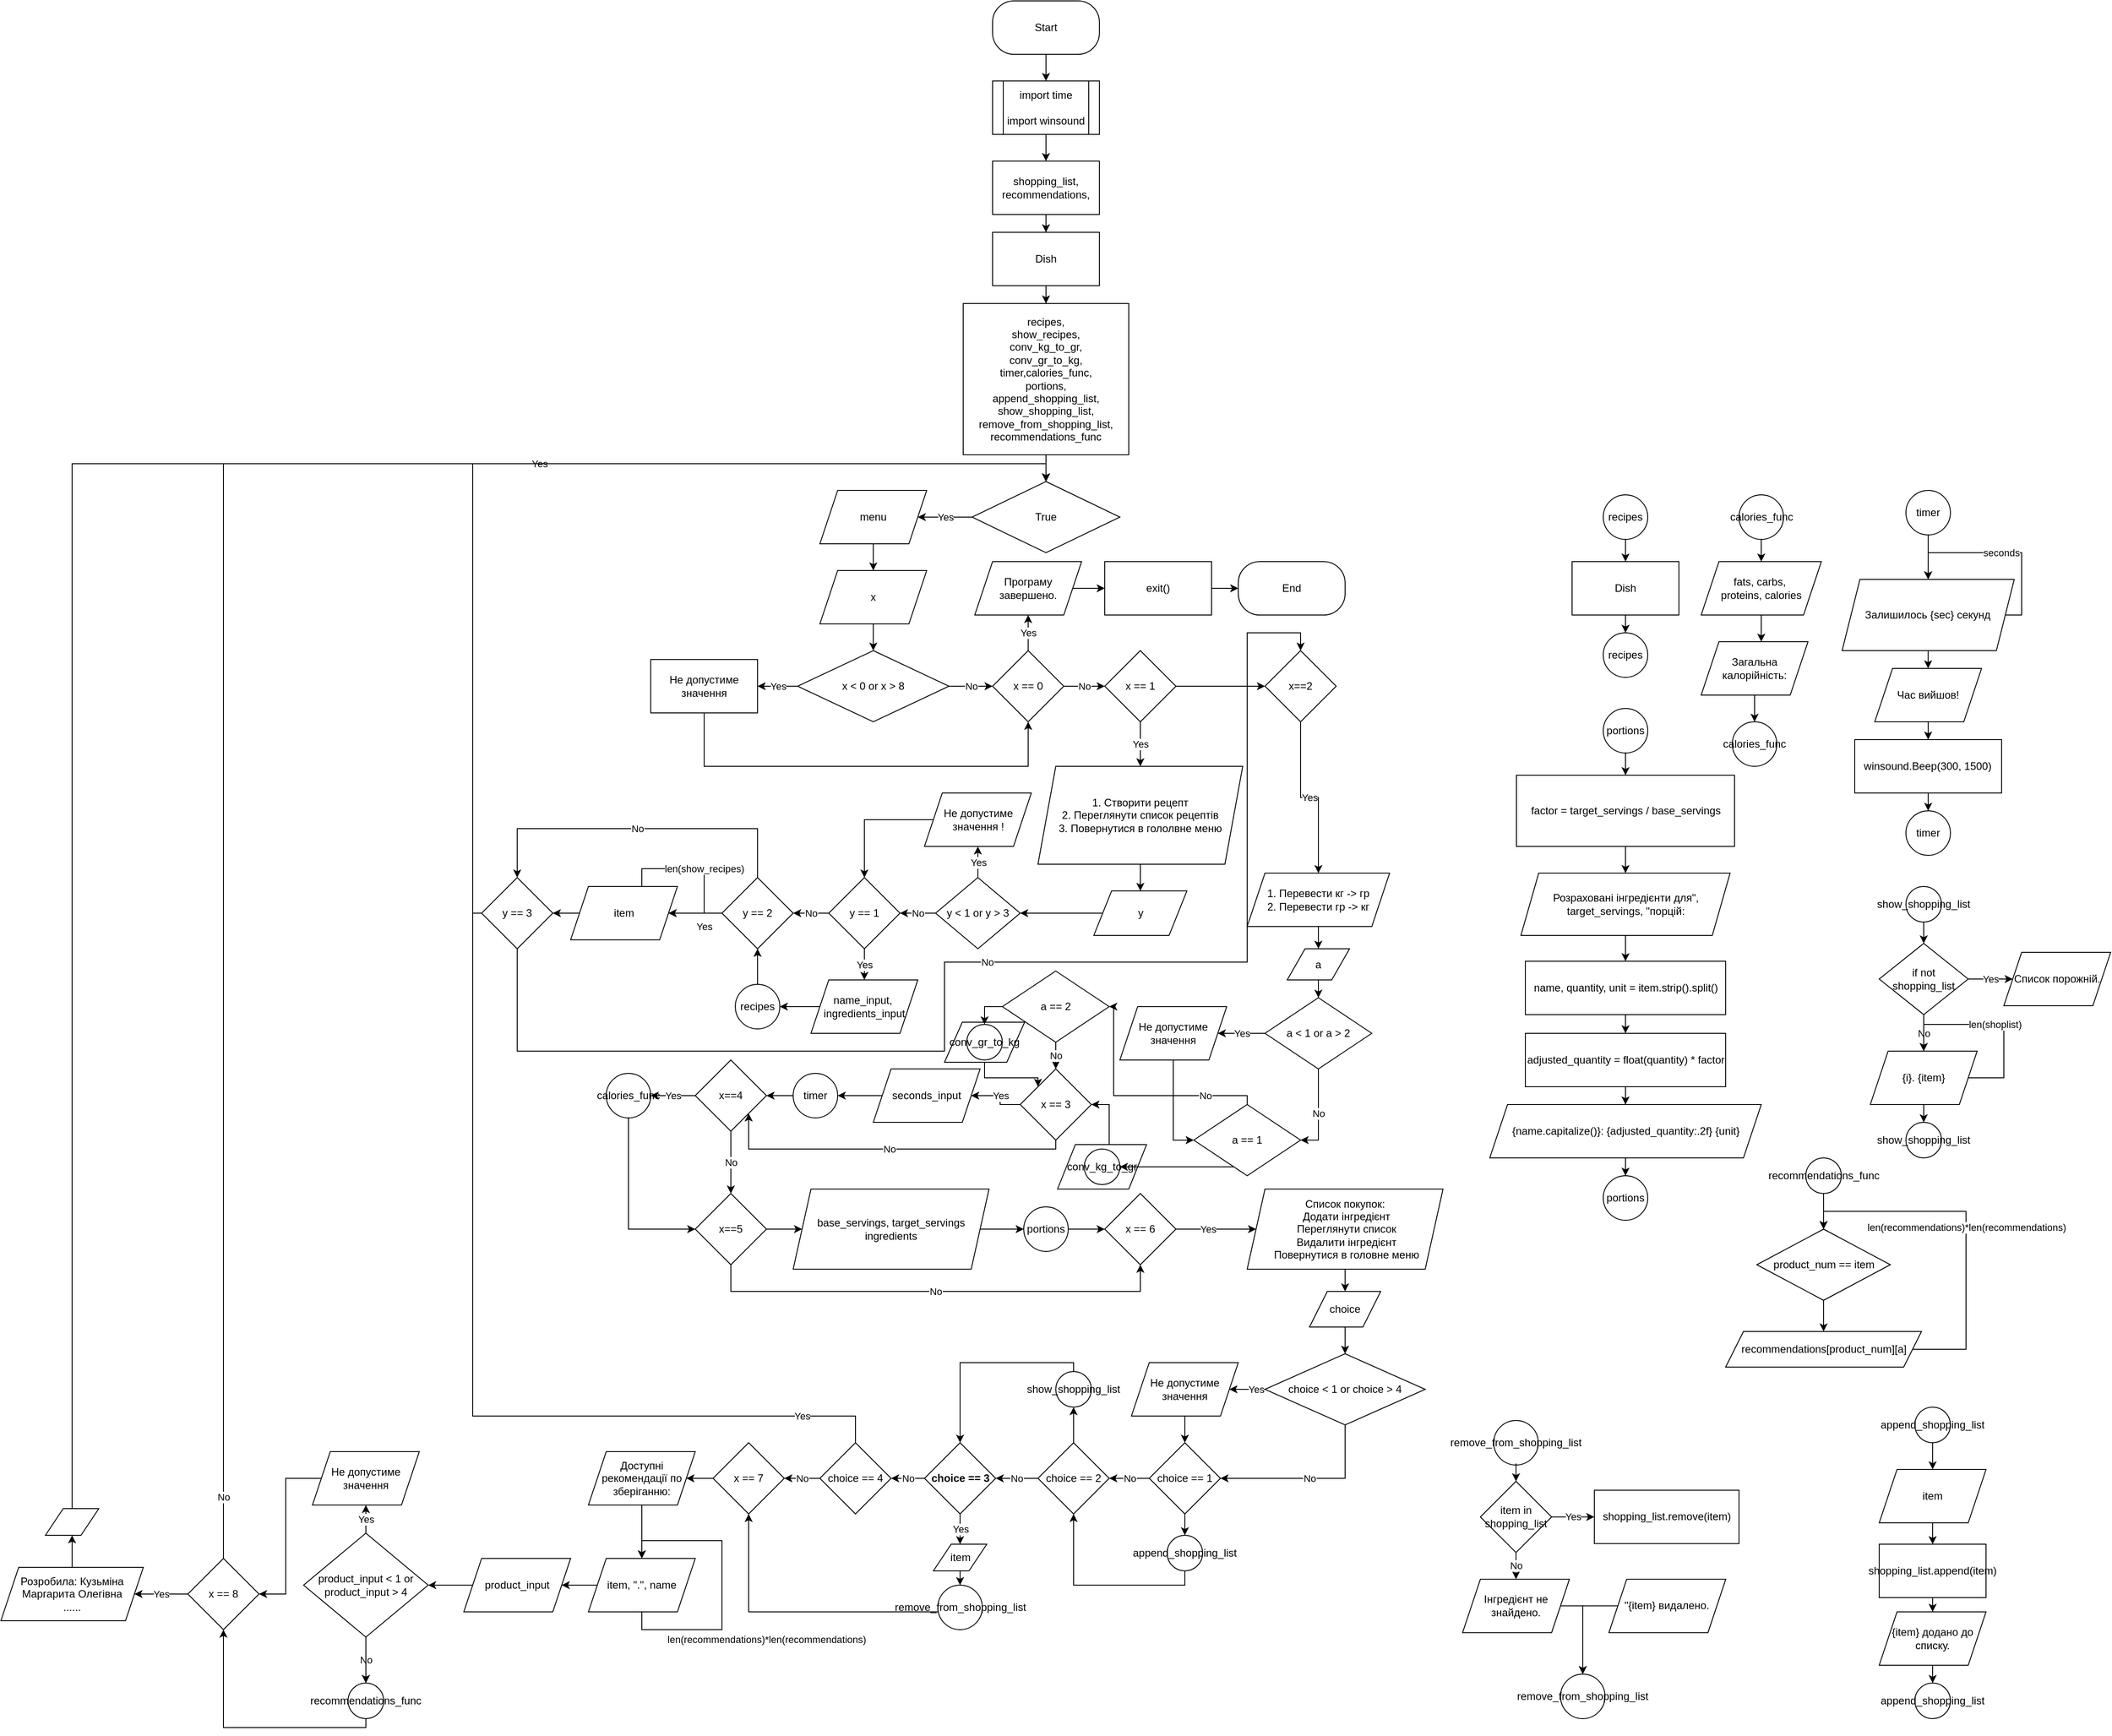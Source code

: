 <mxfile version="25.0.1">
  <diagram name="Страница — 1" id="NrcCBX_CrroJCDgv4KbC">
    <mxGraphModel dx="1900" dy="678" grid="1" gridSize="10" guides="1" tooltips="1" connect="1" arrows="1" fold="1" page="1" pageScale="1" pageWidth="827" pageHeight="1169" math="0" shadow="0">
      <root>
        <mxCell id="0" />
        <mxCell id="1" parent="0" />
        <mxCell id="X1Iqgu1ZzOJkXuvdSG7e-20" style="edgeStyle=orthogonalEdgeStyle;rounded=0;orthogonalLoop=1;jettySize=auto;html=1;entryX=0;entryY=0;entryDx=0;entryDy=0;" edge="1" parent="1" source="X1Iqgu1ZzOJkXuvdSG7e-19" target="HCiZNNdA7jjDMF_mCioQ-78">
          <mxGeometry relative="1" as="geometry">
            <Array as="points">
              <mxPoint x="345" y="1240" />
              <mxPoint x="405" y="1240" />
            </Array>
          </mxGeometry>
        </mxCell>
        <mxCell id="X1Iqgu1ZzOJkXuvdSG7e-19" value="" style="shape=parallelogram;perimeter=parallelogramPerimeter;whiteSpace=wrap;html=1;fixedSize=1;" vertex="1" parent="1">
          <mxGeometry x="300" y="1177.5" width="90" height="45" as="geometry" />
        </mxCell>
        <mxCell id="X1Iqgu1ZzOJkXuvdSG7e-15" style="edgeStyle=orthogonalEdgeStyle;rounded=0;orthogonalLoop=1;jettySize=auto;html=1;entryX=1;entryY=0.5;entryDx=0;entryDy=0;" edge="1" parent="1" source="X1Iqgu1ZzOJkXuvdSG7e-10" target="HCiZNNdA7jjDMF_mCioQ-78">
          <mxGeometry relative="1" as="geometry">
            <Array as="points">
              <mxPoint x="485" y="1270" />
            </Array>
          </mxGeometry>
        </mxCell>
        <mxCell id="X1Iqgu1ZzOJkXuvdSG7e-10" value="" style="shape=parallelogram;perimeter=parallelogramPerimeter;whiteSpace=wrap;html=1;fixedSize=1;" vertex="1" parent="1">
          <mxGeometry x="427" y="1315" width="100" height="50" as="geometry" />
        </mxCell>
        <mxCell id="HCiZNNdA7jjDMF_mCioQ-4" value="" style="edgeStyle=orthogonalEdgeStyle;rounded=0;orthogonalLoop=1;jettySize=auto;html=1;" parent="1" source="HCiZNNdA7jjDMF_mCioQ-1" target="HCiZNNdA7jjDMF_mCioQ-3" edge="1">
          <mxGeometry relative="1" as="geometry" />
        </mxCell>
        <mxCell id="HCiZNNdA7jjDMF_mCioQ-1" value="Start" style="rounded=1;whiteSpace=wrap;html=1;arcSize=40;" parent="1" vertex="1">
          <mxGeometry x="354" y="30" width="120" height="60" as="geometry" />
        </mxCell>
        <mxCell id="HCiZNNdA7jjDMF_mCioQ-6" value="" style="edgeStyle=orthogonalEdgeStyle;rounded=0;orthogonalLoop=1;jettySize=auto;html=1;" parent="1" source="HCiZNNdA7jjDMF_mCioQ-3" target="HCiZNNdA7jjDMF_mCioQ-5" edge="1">
          <mxGeometry relative="1" as="geometry" />
        </mxCell>
        <mxCell id="HCiZNNdA7jjDMF_mCioQ-3" value="import time&lt;br&gt;&lt;br&gt;import winsound" style="shape=process;whiteSpace=wrap;html=1;backgroundOutline=1;" parent="1" vertex="1">
          <mxGeometry x="354" y="120" width="120" height="60" as="geometry" />
        </mxCell>
        <mxCell id="HCiZNNdA7jjDMF_mCioQ-8" value="" style="edgeStyle=orthogonalEdgeStyle;rounded=0;orthogonalLoop=1;jettySize=auto;html=1;" parent="1" source="HCiZNNdA7jjDMF_mCioQ-5" target="HCiZNNdA7jjDMF_mCioQ-7" edge="1">
          <mxGeometry relative="1" as="geometry" />
        </mxCell>
        <mxCell id="HCiZNNdA7jjDMF_mCioQ-5" value="shopping_list, recommendations," style="rounded=0;whiteSpace=wrap;html=1;" parent="1" vertex="1">
          <mxGeometry x="354" y="210" width="120" height="60" as="geometry" />
        </mxCell>
        <mxCell id="HCiZNNdA7jjDMF_mCioQ-10" value="" style="edgeStyle=orthogonalEdgeStyle;rounded=0;orthogonalLoop=1;jettySize=auto;html=1;" parent="1" source="HCiZNNdA7jjDMF_mCioQ-7" target="HCiZNNdA7jjDMF_mCioQ-9" edge="1">
          <mxGeometry relative="1" as="geometry" />
        </mxCell>
        <mxCell id="HCiZNNdA7jjDMF_mCioQ-7" value="Dish" style="whiteSpace=wrap;html=1;rounded=0;" parent="1" vertex="1">
          <mxGeometry x="354" y="290" width="120" height="60" as="geometry" />
        </mxCell>
        <mxCell id="HCiZNNdA7jjDMF_mCioQ-12" value="" style="edgeStyle=orthogonalEdgeStyle;rounded=0;orthogonalLoop=1;jettySize=auto;html=1;" parent="1" source="HCiZNNdA7jjDMF_mCioQ-9" target="HCiZNNdA7jjDMF_mCioQ-11" edge="1">
          <mxGeometry relative="1" as="geometry" />
        </mxCell>
        <mxCell id="HCiZNNdA7jjDMF_mCioQ-9" value="recipes,&lt;div&gt;show_recipes,&lt;/div&gt;&lt;div&gt;conv_kg_to_gr,&lt;/div&gt;&lt;div&gt;conv_gr_to_kg,&lt;/div&gt;&lt;div&gt;timer,calories_func,&lt;/div&gt;&lt;div&gt;portions,&lt;/div&gt;&lt;div&gt;append_shopping_list,&lt;/div&gt;&lt;div&gt;show_shopping_list,&lt;/div&gt;&lt;div&gt;remove_from_shopping_list,&lt;/div&gt;&lt;div&gt;recommendations_func&lt;/div&gt;" style="whiteSpace=wrap;html=1;rounded=0;" parent="1" vertex="1">
          <mxGeometry x="321" y="370" width="186" height="170" as="geometry" />
        </mxCell>
        <mxCell id="HCiZNNdA7jjDMF_mCioQ-13" value="Yes" style="edgeStyle=orthogonalEdgeStyle;rounded=0;orthogonalLoop=1;jettySize=auto;html=1;entryX=1;entryY=0.5;entryDx=0;entryDy=0;" parent="1" source="HCiZNNdA7jjDMF_mCioQ-11" target="HCiZNNdA7jjDMF_mCioQ-15" edge="1">
          <mxGeometry relative="1" as="geometry">
            <mxPoint x="260" y="610" as="targetPoint" />
          </mxGeometry>
        </mxCell>
        <mxCell id="HCiZNNdA7jjDMF_mCioQ-11" value="True" style="rhombus;whiteSpace=wrap;html=1;rounded=0;" parent="1" vertex="1">
          <mxGeometry x="331" y="570" width="166" height="80" as="geometry" />
        </mxCell>
        <mxCell id="HCiZNNdA7jjDMF_mCioQ-17" value="" style="edgeStyle=orthogonalEdgeStyle;rounded=0;orthogonalLoop=1;jettySize=auto;html=1;" parent="1" source="HCiZNNdA7jjDMF_mCioQ-15" target="HCiZNNdA7jjDMF_mCioQ-16" edge="1">
          <mxGeometry relative="1" as="geometry" />
        </mxCell>
        <mxCell id="HCiZNNdA7jjDMF_mCioQ-15" value="menu" style="shape=parallelogram;perimeter=parallelogramPerimeter;whiteSpace=wrap;html=1;fixedSize=1;" parent="1" vertex="1">
          <mxGeometry x="160" y="580" width="120" height="60" as="geometry" />
        </mxCell>
        <mxCell id="HCiZNNdA7jjDMF_mCioQ-19" value="" style="edgeStyle=orthogonalEdgeStyle;rounded=0;orthogonalLoop=1;jettySize=auto;html=1;" parent="1" source="HCiZNNdA7jjDMF_mCioQ-16" target="HCiZNNdA7jjDMF_mCioQ-18" edge="1">
          <mxGeometry relative="1" as="geometry" />
        </mxCell>
        <mxCell id="HCiZNNdA7jjDMF_mCioQ-16" value="x" style="shape=parallelogram;perimeter=parallelogramPerimeter;whiteSpace=wrap;html=1;fixedSize=1;" parent="1" vertex="1">
          <mxGeometry x="160" y="670" width="120" height="60" as="geometry" />
        </mxCell>
        <mxCell id="HCiZNNdA7jjDMF_mCioQ-21" value="Yes" style="edgeStyle=orthogonalEdgeStyle;rounded=0;orthogonalLoop=1;jettySize=auto;html=1;" parent="1" source="HCiZNNdA7jjDMF_mCioQ-18" target="HCiZNNdA7jjDMF_mCioQ-20" edge="1">
          <mxGeometry relative="1" as="geometry" />
        </mxCell>
        <mxCell id="HCiZNNdA7jjDMF_mCioQ-22" value="No" style="edgeStyle=orthogonalEdgeStyle;rounded=0;orthogonalLoop=1;jettySize=auto;html=1;" parent="1" source="HCiZNNdA7jjDMF_mCioQ-18" target="HCiZNNdA7jjDMF_mCioQ-23" edge="1">
          <mxGeometry relative="1" as="geometry">
            <mxPoint x="380" y="800" as="targetPoint" />
          </mxGeometry>
        </mxCell>
        <mxCell id="HCiZNNdA7jjDMF_mCioQ-18" value="x &lt; 0 or x &gt; 8" style="rhombus;whiteSpace=wrap;html=1;" parent="1" vertex="1">
          <mxGeometry x="135" y="760" width="170" height="80" as="geometry" />
        </mxCell>
        <mxCell id="HCiZNNdA7jjDMF_mCioQ-24" style="edgeStyle=orthogonalEdgeStyle;rounded=0;orthogonalLoop=1;jettySize=auto;html=1;entryX=0.5;entryY=1;entryDx=0;entryDy=0;exitX=0.5;exitY=1;exitDx=0;exitDy=0;" parent="1" source="HCiZNNdA7jjDMF_mCioQ-20" target="HCiZNNdA7jjDMF_mCioQ-23" edge="1">
          <mxGeometry relative="1" as="geometry">
            <mxPoint x="20" y="860" as="sourcePoint" />
            <mxPoint x="400" y="870" as="targetPoint" />
            <Array as="points">
              <mxPoint x="30" y="890" />
              <mxPoint x="394" y="890" />
            </Array>
          </mxGeometry>
        </mxCell>
        <mxCell id="HCiZNNdA7jjDMF_mCioQ-20" value="Не допустиме значення" style="whiteSpace=wrap;html=1;" parent="1" vertex="1">
          <mxGeometry x="-30" y="770" width="120" height="60" as="geometry" />
        </mxCell>
        <mxCell id="HCiZNNdA7jjDMF_mCioQ-26" value="Yes" style="edgeStyle=orthogonalEdgeStyle;rounded=0;orthogonalLoop=1;jettySize=auto;html=1;" parent="1" source="HCiZNNdA7jjDMF_mCioQ-23" target="HCiZNNdA7jjDMF_mCioQ-27" edge="1">
          <mxGeometry relative="1" as="geometry">
            <mxPoint x="394" y="730" as="targetPoint" />
          </mxGeometry>
        </mxCell>
        <mxCell id="HCiZNNdA7jjDMF_mCioQ-34" value="No" style="edgeStyle=orthogonalEdgeStyle;rounded=0;orthogonalLoop=1;jettySize=auto;html=1;" parent="1" source="HCiZNNdA7jjDMF_mCioQ-23" target="HCiZNNdA7jjDMF_mCioQ-33" edge="1">
          <mxGeometry relative="1" as="geometry" />
        </mxCell>
        <mxCell id="HCiZNNdA7jjDMF_mCioQ-23" value="x == 0" style="rhombus;whiteSpace=wrap;html=1;" parent="1" vertex="1">
          <mxGeometry x="354" y="760" width="80" height="80" as="geometry" />
        </mxCell>
        <mxCell id="HCiZNNdA7jjDMF_mCioQ-29" value="" style="edgeStyle=orthogonalEdgeStyle;rounded=0;orthogonalLoop=1;jettySize=auto;html=1;" parent="1" source="HCiZNNdA7jjDMF_mCioQ-27" target="HCiZNNdA7jjDMF_mCioQ-28" edge="1">
          <mxGeometry relative="1" as="geometry" />
        </mxCell>
        <mxCell id="HCiZNNdA7jjDMF_mCioQ-27" value="Програму завершено." style="shape=parallelogram;perimeter=parallelogramPerimeter;whiteSpace=wrap;html=1;fixedSize=1;" parent="1" vertex="1">
          <mxGeometry x="334" y="660" width="120" height="60" as="geometry" />
        </mxCell>
        <mxCell id="HCiZNNdA7jjDMF_mCioQ-30" style="edgeStyle=orthogonalEdgeStyle;rounded=0;orthogonalLoop=1;jettySize=auto;html=1;entryX=0;entryY=0.5;entryDx=0;entryDy=0;" parent="1" source="HCiZNNdA7jjDMF_mCioQ-28" target="HCiZNNdA7jjDMF_mCioQ-31" edge="1">
          <mxGeometry relative="1" as="geometry">
            <mxPoint x="640" y="710" as="targetPoint" />
          </mxGeometry>
        </mxCell>
        <mxCell id="HCiZNNdA7jjDMF_mCioQ-28" value="exit()" style="rounded=0;whiteSpace=wrap;html=1;" parent="1" vertex="1">
          <mxGeometry x="480" y="660" width="120" height="60" as="geometry" />
        </mxCell>
        <mxCell id="HCiZNNdA7jjDMF_mCioQ-31" value="End" style="rounded=1;whiteSpace=wrap;html=1;arcSize=40;" parent="1" vertex="1">
          <mxGeometry x="630" y="660" width="120" height="60" as="geometry" />
        </mxCell>
        <mxCell id="HCiZNNdA7jjDMF_mCioQ-36" value="Yes" style="edgeStyle=orthogonalEdgeStyle;rounded=0;orthogonalLoop=1;jettySize=auto;html=1;" parent="1" source="HCiZNNdA7jjDMF_mCioQ-33" target="HCiZNNdA7jjDMF_mCioQ-35" edge="1">
          <mxGeometry relative="1" as="geometry" />
        </mxCell>
        <mxCell id="HCiZNNdA7jjDMF_mCioQ-63" value="" style="edgeStyle=orthogonalEdgeStyle;rounded=0;orthogonalLoop=1;jettySize=auto;html=1;" parent="1" source="HCiZNNdA7jjDMF_mCioQ-33" target="HCiZNNdA7jjDMF_mCioQ-62" edge="1">
          <mxGeometry relative="1" as="geometry" />
        </mxCell>
        <mxCell id="HCiZNNdA7jjDMF_mCioQ-33" value="x == 1" style="rhombus;whiteSpace=wrap;html=1;" parent="1" vertex="1">
          <mxGeometry x="480" y="760" width="80" height="80" as="geometry" />
        </mxCell>
        <mxCell id="HCiZNNdA7jjDMF_mCioQ-38" value="" style="edgeStyle=orthogonalEdgeStyle;rounded=0;orthogonalLoop=1;jettySize=auto;html=1;" parent="1" source="HCiZNNdA7jjDMF_mCioQ-35" target="HCiZNNdA7jjDMF_mCioQ-37" edge="1">
          <mxGeometry relative="1" as="geometry" />
        </mxCell>
        <mxCell id="HCiZNNdA7jjDMF_mCioQ-35" value="1. Створити рецепт&lt;br&gt;2. Переглянути список рецептів&lt;br&gt;3. Повернутися в гололвне меню" style="shape=parallelogram;perimeter=parallelogramPerimeter;whiteSpace=wrap;html=1;fixedSize=1;" parent="1" vertex="1">
          <mxGeometry x="405" y="890" width="230" height="110" as="geometry" />
        </mxCell>
        <mxCell id="HCiZNNdA7jjDMF_mCioQ-39" style="edgeStyle=orthogonalEdgeStyle;rounded=0;orthogonalLoop=1;jettySize=auto;html=1;" parent="1" source="HCiZNNdA7jjDMF_mCioQ-37" target="HCiZNNdA7jjDMF_mCioQ-40" edge="1">
          <mxGeometry relative="1" as="geometry">
            <mxPoint x="390" y="1055" as="targetPoint" />
          </mxGeometry>
        </mxCell>
        <mxCell id="HCiZNNdA7jjDMF_mCioQ-37" value="y" style="shape=parallelogram;perimeter=parallelogramPerimeter;whiteSpace=wrap;html=1;fixedSize=1;" parent="1" vertex="1">
          <mxGeometry x="467.72" y="1030" width="104.55" height="50" as="geometry" />
        </mxCell>
        <mxCell id="HCiZNNdA7jjDMF_mCioQ-41" value="Yes" style="edgeStyle=orthogonalEdgeStyle;rounded=0;orthogonalLoop=1;jettySize=auto;html=1;" parent="1" source="HCiZNNdA7jjDMF_mCioQ-40" target="HCiZNNdA7jjDMF_mCioQ-42" edge="1">
          <mxGeometry relative="1" as="geometry">
            <mxPoint x="337.5" y="980" as="targetPoint" />
          </mxGeometry>
        </mxCell>
        <mxCell id="HCiZNNdA7jjDMF_mCioQ-44" value="No" style="edgeStyle=orthogonalEdgeStyle;rounded=0;orthogonalLoop=1;jettySize=auto;html=1;" parent="1" source="HCiZNNdA7jjDMF_mCioQ-40" target="HCiZNNdA7jjDMF_mCioQ-43" edge="1">
          <mxGeometry relative="1" as="geometry" />
        </mxCell>
        <mxCell id="HCiZNNdA7jjDMF_mCioQ-40" value="y &lt; 1 or y &gt; 3" style="rhombus;whiteSpace=wrap;html=1;" parent="1" vertex="1">
          <mxGeometry x="290" y="1015" width="95" height="80" as="geometry" />
        </mxCell>
        <mxCell id="HCiZNNdA7jjDMF_mCioQ-45" style="edgeStyle=orthogonalEdgeStyle;rounded=0;orthogonalLoop=1;jettySize=auto;html=1;entryX=0.5;entryY=0;entryDx=0;entryDy=0;" parent="1" source="HCiZNNdA7jjDMF_mCioQ-42" target="HCiZNNdA7jjDMF_mCioQ-43" edge="1">
          <mxGeometry relative="1" as="geometry" />
        </mxCell>
        <mxCell id="HCiZNNdA7jjDMF_mCioQ-42" value="Не допустиме значення !" style="shape=parallelogram;perimeter=parallelogramPerimeter;whiteSpace=wrap;html=1;fixedSize=1;" parent="1" vertex="1">
          <mxGeometry x="277.5" y="920" width="120" height="60" as="geometry" />
        </mxCell>
        <mxCell id="HCiZNNdA7jjDMF_mCioQ-46" value="Yes" style="edgeStyle=orthogonalEdgeStyle;rounded=0;orthogonalLoop=1;jettySize=auto;html=1;" parent="1" source="HCiZNNdA7jjDMF_mCioQ-43" target="HCiZNNdA7jjDMF_mCioQ-47" edge="1">
          <mxGeometry relative="1" as="geometry">
            <mxPoint x="210" y="1130" as="targetPoint" />
          </mxGeometry>
        </mxCell>
        <mxCell id="HCiZNNdA7jjDMF_mCioQ-51" value="No" style="edgeStyle=orthogonalEdgeStyle;rounded=0;orthogonalLoop=1;jettySize=auto;html=1;" parent="1" source="HCiZNNdA7jjDMF_mCioQ-43" target="HCiZNNdA7jjDMF_mCioQ-50" edge="1">
          <mxGeometry relative="1" as="geometry" />
        </mxCell>
        <mxCell id="HCiZNNdA7jjDMF_mCioQ-43" value="y == 1" style="rhombus;whiteSpace=wrap;html=1;" parent="1" vertex="1">
          <mxGeometry x="170" y="1015" width="80" height="80" as="geometry" />
        </mxCell>
        <mxCell id="HCiZNNdA7jjDMF_mCioQ-49" value="" style="edgeStyle=orthogonalEdgeStyle;rounded=0;orthogonalLoop=1;jettySize=auto;html=1;" parent="1" source="HCiZNNdA7jjDMF_mCioQ-47" target="HCiZNNdA7jjDMF_mCioQ-48" edge="1">
          <mxGeometry relative="1" as="geometry" />
        </mxCell>
        <mxCell id="HCiZNNdA7jjDMF_mCioQ-47" value="name_input,&amp;nbsp;&lt;div&gt;ingredients_input&lt;/div&gt;" style="shape=parallelogram;perimeter=parallelogramPerimeter;whiteSpace=wrap;html=1;fixedSize=1;" parent="1" vertex="1">
          <mxGeometry x="150" y="1130" width="120" height="60" as="geometry" />
        </mxCell>
        <mxCell id="HCiZNNdA7jjDMF_mCioQ-52" style="edgeStyle=orthogonalEdgeStyle;rounded=0;orthogonalLoop=1;jettySize=auto;html=1;entryX=0.5;entryY=1;entryDx=0;entryDy=0;" parent="1" source="HCiZNNdA7jjDMF_mCioQ-48" target="HCiZNNdA7jjDMF_mCioQ-50" edge="1">
          <mxGeometry relative="1" as="geometry" />
        </mxCell>
        <mxCell id="HCiZNNdA7jjDMF_mCioQ-48" value="recipes" style="ellipse;whiteSpace=wrap;html=1;" parent="1" vertex="1">
          <mxGeometry x="65" y="1135" width="50" height="50" as="geometry" />
        </mxCell>
        <mxCell id="HCiZNNdA7jjDMF_mCioQ-54" value="Yes" style="edgeStyle=orthogonalEdgeStyle;rounded=0;orthogonalLoop=1;jettySize=auto;html=1;entryX=1;entryY=0.5;entryDx=0;entryDy=0;" parent="1" source="HCiZNNdA7jjDMF_mCioQ-50" target="HCiZNNdA7jjDMF_mCioQ-55" edge="1">
          <mxGeometry x="-0.333" y="15" relative="1" as="geometry">
            <mxPoint x="10" y="1055" as="targetPoint" />
            <mxPoint as="offset" />
          </mxGeometry>
        </mxCell>
        <mxCell id="HCiZNNdA7jjDMF_mCioQ-59" value="No" style="edgeStyle=orthogonalEdgeStyle;rounded=0;orthogonalLoop=1;jettySize=auto;html=1;entryX=0.5;entryY=0;entryDx=0;entryDy=0;" parent="1" source="HCiZNNdA7jjDMF_mCioQ-50" target="HCiZNNdA7jjDMF_mCioQ-58" edge="1">
          <mxGeometry relative="1" as="geometry">
            <Array as="points">
              <mxPoint x="90" y="960" />
              <mxPoint x="-180" y="960" />
            </Array>
          </mxGeometry>
        </mxCell>
        <mxCell id="HCiZNNdA7jjDMF_mCioQ-50" value="y == 2" style="rhombus;whiteSpace=wrap;html=1;" parent="1" vertex="1">
          <mxGeometry x="50" y="1015" width="80" height="80" as="geometry" />
        </mxCell>
        <mxCell id="HCiZNNdA7jjDMF_mCioQ-57" style="edgeStyle=orthogonalEdgeStyle;rounded=0;orthogonalLoop=1;jettySize=auto;html=1;" parent="1" source="HCiZNNdA7jjDMF_mCioQ-55" target="HCiZNNdA7jjDMF_mCioQ-58" edge="1">
          <mxGeometry relative="1" as="geometry">
            <mxPoint x="-160" y="1055" as="targetPoint" />
          </mxGeometry>
        </mxCell>
        <mxCell id="HCiZNNdA7jjDMF_mCioQ-55" value="item" style="shape=parallelogram;perimeter=parallelogramPerimeter;whiteSpace=wrap;html=1;fixedSize=1;" parent="1" vertex="1">
          <mxGeometry x="-120" y="1025" width="120" height="60" as="geometry" />
        </mxCell>
        <mxCell id="HCiZNNdA7jjDMF_mCioQ-56" value="len(show_recipes)" style="edgeStyle=orthogonalEdgeStyle;rounded=0;orthogonalLoop=1;jettySize=auto;html=1;entryX=1;entryY=0.5;entryDx=0;entryDy=0;" parent="1" source="HCiZNNdA7jjDMF_mCioQ-55" target="HCiZNNdA7jjDMF_mCioQ-55" edge="1">
          <mxGeometry relative="1" as="geometry">
            <Array as="points">
              <mxPoint x="-40" y="1005" />
              <mxPoint x="30" y="1005" />
              <mxPoint x="30" y="1055" />
            </Array>
          </mxGeometry>
        </mxCell>
        <mxCell id="HCiZNNdA7jjDMF_mCioQ-60" value="Yes" style="edgeStyle=orthogonalEdgeStyle;rounded=0;orthogonalLoop=1;jettySize=auto;html=1;entryX=0.5;entryY=0;entryDx=0;entryDy=0;" parent="1" source="HCiZNNdA7jjDMF_mCioQ-58" target="HCiZNNdA7jjDMF_mCioQ-11" edge="1">
          <mxGeometry relative="1" as="geometry">
            <Array as="points">
              <mxPoint x="-230" y="1055" />
              <mxPoint x="-230" y="550" />
              <mxPoint x="414" y="550" />
            </Array>
          </mxGeometry>
        </mxCell>
        <mxCell id="HCiZNNdA7jjDMF_mCioQ-120" value="No" style="edgeStyle=orthogonalEdgeStyle;rounded=0;orthogonalLoop=1;jettySize=auto;html=1;entryX=0.5;entryY=0;entryDx=0;entryDy=0;" parent="1" source="HCiZNNdA7jjDMF_mCioQ-58" target="HCiZNNdA7jjDMF_mCioQ-62" edge="1">
          <mxGeometry relative="1" as="geometry">
            <Array as="points">
              <mxPoint x="-180" y="1210" />
              <mxPoint x="300" y="1210" />
              <mxPoint x="300" y="1110" />
              <mxPoint x="640" y="1110" />
              <mxPoint x="640" y="740" />
              <mxPoint x="700" y="740" />
            </Array>
          </mxGeometry>
        </mxCell>
        <mxCell id="HCiZNNdA7jjDMF_mCioQ-58" value="&lt;span style=&quot;color: rgb(0, 0, 0); font-family: Helvetica; font-size: 12px; font-style: normal; font-variant-ligatures: normal; font-variant-caps: normal; font-weight: 400; letter-spacing: normal; orphans: 2; text-align: center; text-indent: 0px; text-transform: none; widows: 2; word-spacing: 0px; -webkit-text-stroke-width: 0px; white-space: normal; background-color: rgb(251, 251, 251); text-decoration-thickness: initial; text-decoration-style: initial; text-decoration-color: initial; display: inline !important; float: none;&quot;&gt;y == 3&lt;/span&gt;" style="rhombus;whiteSpace=wrap;html=1;" parent="1" vertex="1">
          <mxGeometry x="-220" y="1015" width="80" height="80" as="geometry" />
        </mxCell>
        <mxCell id="HCiZNNdA7jjDMF_mCioQ-64" value="Yes" style="edgeStyle=orthogonalEdgeStyle;rounded=0;orthogonalLoop=1;jettySize=auto;html=1;" parent="1" source="HCiZNNdA7jjDMF_mCioQ-62" target="HCiZNNdA7jjDMF_mCioQ-65" edge="1">
          <mxGeometry relative="1" as="geometry">
            <mxPoint x="700" y="890" as="targetPoint" />
          </mxGeometry>
        </mxCell>
        <mxCell id="HCiZNNdA7jjDMF_mCioQ-62" value="x==2" style="rhombus;whiteSpace=wrap;html=1;" parent="1" vertex="1">
          <mxGeometry x="660" y="760" width="80" height="80" as="geometry" />
        </mxCell>
        <mxCell id="HCiZNNdA7jjDMF_mCioQ-66" style="edgeStyle=orthogonalEdgeStyle;rounded=0;orthogonalLoop=1;jettySize=auto;html=1;" parent="1" source="HCiZNNdA7jjDMF_mCioQ-65" target="HCiZNNdA7jjDMF_mCioQ-67" edge="1">
          <mxGeometry relative="1" as="geometry">
            <mxPoint x="720" y="1100" as="targetPoint" />
          </mxGeometry>
        </mxCell>
        <mxCell id="HCiZNNdA7jjDMF_mCioQ-65" value="1. Перевести кг -&gt; гр&#xa;2. Перевести гр -&gt; кг" style="shape=parallelogram;perimeter=parallelogramPerimeter;whiteSpace=wrap;html=1;fixedSize=1;" parent="1" vertex="1">
          <mxGeometry x="640" y="1010" width="160" height="60" as="geometry" />
        </mxCell>
        <mxCell id="HCiZNNdA7jjDMF_mCioQ-68" style="edgeStyle=orthogonalEdgeStyle;rounded=0;orthogonalLoop=1;jettySize=auto;html=1;" parent="1" source="HCiZNNdA7jjDMF_mCioQ-67" target="HCiZNNdA7jjDMF_mCioQ-69" edge="1">
          <mxGeometry relative="1" as="geometry">
            <mxPoint x="720" y="1190" as="targetPoint" />
          </mxGeometry>
        </mxCell>
        <mxCell id="HCiZNNdA7jjDMF_mCioQ-67" value="a" style="shape=parallelogram;perimeter=parallelogramPerimeter;whiteSpace=wrap;html=1;fixedSize=1;" parent="1" vertex="1">
          <mxGeometry x="685" y="1095" width="70" height="35" as="geometry" />
        </mxCell>
        <mxCell id="HCiZNNdA7jjDMF_mCioQ-73" value="Yes" style="edgeStyle=orthogonalEdgeStyle;rounded=0;orthogonalLoop=1;jettySize=auto;html=1;" parent="1" source="HCiZNNdA7jjDMF_mCioQ-69" target="HCiZNNdA7jjDMF_mCioQ-72" edge="1">
          <mxGeometry relative="1" as="geometry" />
        </mxCell>
        <mxCell id="HCiZNNdA7jjDMF_mCioQ-75" value="No" style="edgeStyle=orthogonalEdgeStyle;rounded=0;orthogonalLoop=1;jettySize=auto;html=1;entryX=1;entryY=0.5;entryDx=0;entryDy=0;" parent="1" source="HCiZNNdA7jjDMF_mCioQ-69" target="HCiZNNdA7jjDMF_mCioQ-74" edge="1">
          <mxGeometry relative="1" as="geometry" />
        </mxCell>
        <mxCell id="HCiZNNdA7jjDMF_mCioQ-69" value="a &lt; 1 or a &gt; 2" style="rhombus;whiteSpace=wrap;html=1;" parent="1" vertex="1">
          <mxGeometry x="660" y="1150" width="120" height="80" as="geometry" />
        </mxCell>
        <mxCell id="HCiZNNdA7jjDMF_mCioQ-76" style="edgeStyle=orthogonalEdgeStyle;rounded=0;orthogonalLoop=1;jettySize=auto;html=1;entryX=0;entryY=0.5;entryDx=0;entryDy=0;" parent="1" source="HCiZNNdA7jjDMF_mCioQ-72" target="HCiZNNdA7jjDMF_mCioQ-74" edge="1">
          <mxGeometry relative="1" as="geometry" />
        </mxCell>
        <mxCell id="HCiZNNdA7jjDMF_mCioQ-72" value="Не допустиме значення" style="shape=parallelogram;perimeter=parallelogramPerimeter;whiteSpace=wrap;html=1;fixedSize=1;" parent="1" vertex="1">
          <mxGeometry x="497" y="1160" width="120" height="60" as="geometry" />
        </mxCell>
        <mxCell id="HCiZNNdA7jjDMF_mCioQ-77" value="No" style="edgeStyle=orthogonalEdgeStyle;rounded=0;orthogonalLoop=1;jettySize=auto;html=1;entryX=1;entryY=0.5;entryDx=0;entryDy=0;" parent="1" source="HCiZNNdA7jjDMF_mCioQ-74" target="X1Iqgu1ZzOJkXuvdSG7e-12" edge="1">
          <mxGeometry x="-0.567" relative="1" as="geometry">
            <mxPoint x="390" y="1280" as="targetPoint" />
            <Array as="points">
              <mxPoint x="640" y="1260" />
              <mxPoint x="490" y="1260" />
              <mxPoint x="490" y="1160" />
            </Array>
            <mxPoint as="offset" />
          </mxGeometry>
        </mxCell>
        <mxCell id="X1Iqgu1ZzOJkXuvdSG7e-9" style="edgeStyle=orthogonalEdgeStyle;rounded=0;orthogonalLoop=1;jettySize=auto;html=1;entryX=1;entryY=0.5;entryDx=0;entryDy=0;" edge="1" parent="1" source="HCiZNNdA7jjDMF_mCioQ-74" target="X1Iqgu1ZzOJkXuvdSG7e-8">
          <mxGeometry relative="1" as="geometry">
            <Array as="points">
              <mxPoint x="510" y="1340" />
            </Array>
          </mxGeometry>
        </mxCell>
        <mxCell id="HCiZNNdA7jjDMF_mCioQ-74" value="a == 1" style="rhombus;whiteSpace=wrap;html=1;" parent="1" vertex="1">
          <mxGeometry x="580" y="1270" width="120" height="80" as="geometry" />
        </mxCell>
        <mxCell id="HCiZNNdA7jjDMF_mCioQ-79" value="Yes" style="edgeStyle=orthogonalEdgeStyle;rounded=0;orthogonalLoop=1;jettySize=auto;html=1;" parent="1" source="HCiZNNdA7jjDMF_mCioQ-78" target="HCiZNNdA7jjDMF_mCioQ-80" edge="1">
          <mxGeometry relative="1" as="geometry">
            <mxPoint x="340" y="1260" as="targetPoint" />
          </mxGeometry>
        </mxCell>
        <mxCell id="HCiZNNdA7jjDMF_mCioQ-90" value="No" style="edgeStyle=orthogonalEdgeStyle;rounded=0;orthogonalLoop=1;jettySize=auto;html=1;entryX=1;entryY=1;entryDx=0;entryDy=0;" parent="1" source="HCiZNNdA7jjDMF_mCioQ-78" target="HCiZNNdA7jjDMF_mCioQ-84" edge="1">
          <mxGeometry relative="1" as="geometry">
            <Array as="points">
              <mxPoint x="425" y="1320" />
              <mxPoint x="80" y="1320" />
            </Array>
          </mxGeometry>
        </mxCell>
        <mxCell id="HCiZNNdA7jjDMF_mCioQ-78" value="x == 3" style="rhombus;whiteSpace=wrap;html=1;" parent="1" vertex="1">
          <mxGeometry x="385" y="1230" width="80" height="80" as="geometry" />
        </mxCell>
        <mxCell id="HCiZNNdA7jjDMF_mCioQ-81" style="edgeStyle=orthogonalEdgeStyle;rounded=0;orthogonalLoop=1;jettySize=auto;html=1;" parent="1" source="HCiZNNdA7jjDMF_mCioQ-80" target="HCiZNNdA7jjDMF_mCioQ-82" edge="1">
          <mxGeometry relative="1" as="geometry">
            <mxPoint x="190" y="1260" as="targetPoint" />
          </mxGeometry>
        </mxCell>
        <mxCell id="HCiZNNdA7jjDMF_mCioQ-80" value="seconds_input" style="shape=parallelogram;perimeter=parallelogramPerimeter;whiteSpace=wrap;html=1;fixedSize=1;" parent="1" vertex="1">
          <mxGeometry x="220" y="1230" width="120" height="60" as="geometry" />
        </mxCell>
        <mxCell id="HCiZNNdA7jjDMF_mCioQ-85" value="" style="edgeStyle=orthogonalEdgeStyle;rounded=0;orthogonalLoop=1;jettySize=auto;html=1;" parent="1" source="HCiZNNdA7jjDMF_mCioQ-82" target="HCiZNNdA7jjDMF_mCioQ-84" edge="1">
          <mxGeometry relative="1" as="geometry" />
        </mxCell>
        <mxCell id="HCiZNNdA7jjDMF_mCioQ-82" value="timer" style="ellipse;whiteSpace=wrap;html=1;aspect=fixed;" parent="1" vertex="1">
          <mxGeometry x="130" y="1235" width="50" height="50" as="geometry" />
        </mxCell>
        <mxCell id="HCiZNNdA7jjDMF_mCioQ-87" value="Yes" style="edgeStyle=orthogonalEdgeStyle;rounded=0;orthogonalLoop=1;jettySize=auto;html=1;" parent="1" source="HCiZNNdA7jjDMF_mCioQ-84" target="HCiZNNdA7jjDMF_mCioQ-86" edge="1">
          <mxGeometry relative="1" as="geometry" />
        </mxCell>
        <mxCell id="HCiZNNdA7jjDMF_mCioQ-88" value="No" style="edgeStyle=orthogonalEdgeStyle;rounded=0;orthogonalLoop=1;jettySize=auto;html=1;" parent="1" source="HCiZNNdA7jjDMF_mCioQ-84" target="HCiZNNdA7jjDMF_mCioQ-89" edge="1">
          <mxGeometry relative="1" as="geometry">
            <mxPoint x="60" y="1340" as="targetPoint" />
          </mxGeometry>
        </mxCell>
        <mxCell id="HCiZNNdA7jjDMF_mCioQ-84" value="x==4" style="rhombus;whiteSpace=wrap;html=1;" parent="1" vertex="1">
          <mxGeometry x="20" y="1220" width="80" height="80" as="geometry" />
        </mxCell>
        <mxCell id="HCiZNNdA7jjDMF_mCioQ-216" style="edgeStyle=orthogonalEdgeStyle;rounded=0;orthogonalLoop=1;jettySize=auto;html=1;entryX=0;entryY=0.5;entryDx=0;entryDy=0;" parent="1" source="HCiZNNdA7jjDMF_mCioQ-86" target="HCiZNNdA7jjDMF_mCioQ-89" edge="1">
          <mxGeometry relative="1" as="geometry">
            <Array as="points">
              <mxPoint x="-55" y="1410" />
            </Array>
          </mxGeometry>
        </mxCell>
        <mxCell id="HCiZNNdA7jjDMF_mCioQ-86" value="calories_func" style="ellipse;whiteSpace=wrap;html=1;aspect=fixed;" parent="1" vertex="1">
          <mxGeometry x="-80" y="1235" width="50" height="50" as="geometry" />
        </mxCell>
        <mxCell id="HCiZNNdA7jjDMF_mCioQ-91" style="edgeStyle=orthogonalEdgeStyle;rounded=0;orthogonalLoop=1;jettySize=auto;html=1;" parent="1" source="HCiZNNdA7jjDMF_mCioQ-89" target="HCiZNNdA7jjDMF_mCioQ-92" edge="1">
          <mxGeometry relative="1" as="geometry">
            <mxPoint x="160" y="1380" as="targetPoint" />
          </mxGeometry>
        </mxCell>
        <mxCell id="HCiZNNdA7jjDMF_mCioQ-96" value="No" style="edgeStyle=orthogonalEdgeStyle;rounded=0;orthogonalLoop=1;jettySize=auto;html=1;entryX=0.5;entryY=1;entryDx=0;entryDy=0;" parent="1" source="HCiZNNdA7jjDMF_mCioQ-89" target="HCiZNNdA7jjDMF_mCioQ-95" edge="1">
          <mxGeometry relative="1" as="geometry">
            <Array as="points">
              <mxPoint x="60" y="1480" />
              <mxPoint x="520" y="1480" />
            </Array>
          </mxGeometry>
        </mxCell>
        <mxCell id="HCiZNNdA7jjDMF_mCioQ-89" value="x==5" style="rhombus;whiteSpace=wrap;html=1;" parent="1" vertex="1">
          <mxGeometry x="20" y="1370" width="80" height="80" as="geometry" />
        </mxCell>
        <mxCell id="HCiZNNdA7jjDMF_mCioQ-94" value="" style="edgeStyle=orthogonalEdgeStyle;rounded=0;orthogonalLoop=1;jettySize=auto;html=1;" parent="1" source="HCiZNNdA7jjDMF_mCioQ-92" target="HCiZNNdA7jjDMF_mCioQ-93" edge="1">
          <mxGeometry relative="1" as="geometry" />
        </mxCell>
        <mxCell id="HCiZNNdA7jjDMF_mCioQ-92" value="base_servings,&amp;nbsp;target_servings&lt;div&gt;ingredients&lt;/div&gt;" style="shape=parallelogram;perimeter=parallelogramPerimeter;whiteSpace=wrap;html=1;fixedSize=1;" parent="1" vertex="1">
          <mxGeometry x="130" y="1365" width="220" height="90" as="geometry" />
        </mxCell>
        <mxCell id="HCiZNNdA7jjDMF_mCioQ-97" value="" style="edgeStyle=orthogonalEdgeStyle;rounded=0;orthogonalLoop=1;jettySize=auto;html=1;" parent="1" source="HCiZNNdA7jjDMF_mCioQ-93" target="HCiZNNdA7jjDMF_mCioQ-95" edge="1">
          <mxGeometry relative="1" as="geometry" />
        </mxCell>
        <mxCell id="HCiZNNdA7jjDMF_mCioQ-93" value="portions" style="ellipse;whiteSpace=wrap;html=1;aspect=fixed;" parent="1" vertex="1">
          <mxGeometry x="389" y="1385" width="50" height="50" as="geometry" />
        </mxCell>
        <mxCell id="HCiZNNdA7jjDMF_mCioQ-98" value="Yes" style="edgeStyle=orthogonalEdgeStyle;rounded=0;orthogonalLoop=1;jettySize=auto;html=1;" parent="1" source="HCiZNNdA7jjDMF_mCioQ-95" target="HCiZNNdA7jjDMF_mCioQ-99" edge="1">
          <mxGeometry x="-0.2" relative="1" as="geometry">
            <mxPoint x="660" y="1410" as="targetPoint" />
            <mxPoint as="offset" />
          </mxGeometry>
        </mxCell>
        <mxCell id="HCiZNNdA7jjDMF_mCioQ-95" value="x == 6" style="rhombus;whiteSpace=wrap;html=1;" parent="1" vertex="1">
          <mxGeometry x="480" y="1370" width="80" height="80" as="geometry" />
        </mxCell>
        <mxCell id="HCiZNNdA7jjDMF_mCioQ-100" style="edgeStyle=orthogonalEdgeStyle;rounded=0;orthogonalLoop=1;jettySize=auto;html=1;" parent="1" source="HCiZNNdA7jjDMF_mCioQ-99" target="HCiZNNdA7jjDMF_mCioQ-101" edge="1">
          <mxGeometry relative="1" as="geometry">
            <mxPoint x="750" y="1490" as="targetPoint" />
          </mxGeometry>
        </mxCell>
        <mxCell id="HCiZNNdA7jjDMF_mCioQ-99" value="Список покупок:&lt;br&gt;&amp;nbsp;Додати інгредієнт&lt;br&gt;&amp;nbsp;Переглянути список&lt;br&gt;&amp;nbsp;Видалити інгредієнт&lt;br&gt;&amp;nbsp;Повернутися в головне меню" style="shape=parallelogram;perimeter=parallelogramPerimeter;whiteSpace=wrap;html=1;fixedSize=1;" parent="1" vertex="1">
          <mxGeometry x="640" y="1365" width="220" height="90" as="geometry" />
        </mxCell>
        <mxCell id="HCiZNNdA7jjDMF_mCioQ-102" style="edgeStyle=orthogonalEdgeStyle;rounded=0;orthogonalLoop=1;jettySize=auto;html=1;" parent="1" source="HCiZNNdA7jjDMF_mCioQ-101" target="HCiZNNdA7jjDMF_mCioQ-103" edge="1">
          <mxGeometry relative="1" as="geometry">
            <mxPoint x="660" y="1500" as="targetPoint" />
          </mxGeometry>
        </mxCell>
        <mxCell id="HCiZNNdA7jjDMF_mCioQ-101" value="choice" style="shape=parallelogram;perimeter=parallelogramPerimeter;whiteSpace=wrap;html=1;fixedSize=1;" parent="1" vertex="1">
          <mxGeometry x="710" y="1480" width="80" height="40" as="geometry" />
        </mxCell>
        <mxCell id="HCiZNNdA7jjDMF_mCioQ-105" value="Yes" style="edgeStyle=orthogonalEdgeStyle;rounded=0;orthogonalLoop=1;jettySize=auto;html=1;" parent="1" source="HCiZNNdA7jjDMF_mCioQ-103" target="HCiZNNdA7jjDMF_mCioQ-107" edge="1">
          <mxGeometry relative="1" as="geometry">
            <mxPoint x="610" y="1590.0" as="targetPoint" />
          </mxGeometry>
        </mxCell>
        <mxCell id="HCiZNNdA7jjDMF_mCioQ-110" value="No" style="edgeStyle=orthogonalEdgeStyle;rounded=0;orthogonalLoop=1;jettySize=auto;html=1;entryX=1;entryY=0.5;entryDx=0;entryDy=0;" parent="1" source="HCiZNNdA7jjDMF_mCioQ-103" target="HCiZNNdA7jjDMF_mCioQ-109" edge="1">
          <mxGeometry relative="1" as="geometry">
            <Array as="points">
              <mxPoint x="750" y="1690" />
            </Array>
          </mxGeometry>
        </mxCell>
        <mxCell id="HCiZNNdA7jjDMF_mCioQ-103" value="choice &lt; 1 or choice &gt; 4" style="rhombus;whiteSpace=wrap;html=1;" parent="1" vertex="1">
          <mxGeometry x="660" y="1550" width="180" height="80" as="geometry" />
        </mxCell>
        <mxCell id="HCiZNNdA7jjDMF_mCioQ-108" style="edgeStyle=orthogonalEdgeStyle;rounded=0;orthogonalLoop=1;jettySize=auto;html=1;" parent="1" source="HCiZNNdA7jjDMF_mCioQ-107" target="HCiZNNdA7jjDMF_mCioQ-109" edge="1">
          <mxGeometry relative="1" as="geometry">
            <mxPoint x="570" y="1660.0" as="targetPoint" />
          </mxGeometry>
        </mxCell>
        <mxCell id="HCiZNNdA7jjDMF_mCioQ-107" value="Не допустиме значення" style="shape=parallelogram;perimeter=parallelogramPerimeter;whiteSpace=wrap;html=1;fixedSize=1;" parent="1" vertex="1">
          <mxGeometry x="510" y="1560.0" width="120" height="60" as="geometry" />
        </mxCell>
        <mxCell id="HCiZNNdA7jjDMF_mCioQ-111" style="edgeStyle=orthogonalEdgeStyle;rounded=0;orthogonalLoop=1;jettySize=auto;html=1;" parent="1" source="HCiZNNdA7jjDMF_mCioQ-109" target="HCiZNNdA7jjDMF_mCioQ-112" edge="1">
          <mxGeometry relative="1" as="geometry">
            <mxPoint x="570" y="1770.0" as="targetPoint" />
          </mxGeometry>
        </mxCell>
        <mxCell id="HCiZNNdA7jjDMF_mCioQ-117" value="No" style="edgeStyle=orthogonalEdgeStyle;rounded=0;orthogonalLoop=1;jettySize=auto;html=1;" parent="1" source="HCiZNNdA7jjDMF_mCioQ-109" target="HCiZNNdA7jjDMF_mCioQ-113" edge="1">
          <mxGeometry relative="1" as="geometry" />
        </mxCell>
        <mxCell id="HCiZNNdA7jjDMF_mCioQ-109" value="choice == 1" style="rhombus;whiteSpace=wrap;html=1;" parent="1" vertex="1">
          <mxGeometry x="530" y="1650.0" width="80" height="80" as="geometry" />
        </mxCell>
        <mxCell id="HCiZNNdA7jjDMF_mCioQ-116" style="edgeStyle=orthogonalEdgeStyle;rounded=0;orthogonalLoop=1;jettySize=auto;html=1;entryX=0.5;entryY=1;entryDx=0;entryDy=0;" parent="1" source="HCiZNNdA7jjDMF_mCioQ-112" target="HCiZNNdA7jjDMF_mCioQ-113" edge="1">
          <mxGeometry relative="1" as="geometry">
            <Array as="points">
              <mxPoint x="570" y="1810" />
              <mxPoint x="445" y="1810" />
            </Array>
          </mxGeometry>
        </mxCell>
        <mxCell id="HCiZNNdA7jjDMF_mCioQ-112" value="append_shopping_list" style="ellipse;whiteSpace=wrap;html=1;aspect=fixed;" parent="1" vertex="1">
          <mxGeometry x="550" y="1754" width="40" height="40" as="geometry" />
        </mxCell>
        <mxCell id="HCiZNNdA7jjDMF_mCioQ-118" value="No" style="edgeStyle=orthogonalEdgeStyle;rounded=0;orthogonalLoop=1;jettySize=auto;html=1;" parent="1" source="HCiZNNdA7jjDMF_mCioQ-113" target="HCiZNNdA7jjDMF_mCioQ-114" edge="1">
          <mxGeometry relative="1" as="geometry" />
        </mxCell>
        <mxCell id="HCiZNNdA7jjDMF_mCioQ-122" style="edgeStyle=orthogonalEdgeStyle;rounded=0;orthogonalLoop=1;jettySize=auto;html=1;" parent="1" source="HCiZNNdA7jjDMF_mCioQ-113" target="HCiZNNdA7jjDMF_mCioQ-123" edge="1">
          <mxGeometry relative="1" as="geometry">
            <mxPoint x="445" y="1610.0" as="targetPoint" />
          </mxGeometry>
        </mxCell>
        <mxCell id="HCiZNNdA7jjDMF_mCioQ-113" value="choice == 2" style="rhombus;whiteSpace=wrap;html=1;" parent="1" vertex="1">
          <mxGeometry x="405" y="1650.0" width="80" height="80" as="geometry" />
        </mxCell>
        <mxCell id="HCiZNNdA7jjDMF_mCioQ-119" value="No" style="edgeStyle=orthogonalEdgeStyle;rounded=0;orthogonalLoop=1;jettySize=auto;html=1;" parent="1" source="HCiZNNdA7jjDMF_mCioQ-114" target="HCiZNNdA7jjDMF_mCioQ-115" edge="1">
          <mxGeometry relative="1" as="geometry" />
        </mxCell>
        <mxCell id="HCiZNNdA7jjDMF_mCioQ-127" value="Yes" style="edgeStyle=orthogonalEdgeStyle;rounded=0;orthogonalLoop=1;jettySize=auto;html=1;" parent="1" source="HCiZNNdA7jjDMF_mCioQ-114" target="HCiZNNdA7jjDMF_mCioQ-128" edge="1">
          <mxGeometry relative="1" as="geometry">
            <mxPoint x="317.5" y="1750.0" as="targetPoint" />
          </mxGeometry>
        </mxCell>
        <mxCell id="HCiZNNdA7jjDMF_mCioQ-114" value="choice == 3" style="rhombus;whiteSpace=wrap;html=1;fontStyle=1" parent="1" vertex="1">
          <mxGeometry x="277.5" y="1650.0" width="80" height="80" as="geometry" />
        </mxCell>
        <mxCell id="HCiZNNdA7jjDMF_mCioQ-126" value="No" style="edgeStyle=orthogonalEdgeStyle;rounded=0;orthogonalLoop=1;jettySize=auto;html=1;entryX=1;entryY=0.5;entryDx=0;entryDy=0;" parent="1" source="HCiZNNdA7jjDMF_mCioQ-115" target="HCiZNNdA7jjDMF_mCioQ-125" edge="1">
          <mxGeometry relative="1" as="geometry" />
        </mxCell>
        <mxCell id="HCiZNNdA7jjDMF_mCioQ-132" value="Yes" style="edgeStyle=orthogonalEdgeStyle;rounded=0;orthogonalLoop=1;jettySize=auto;html=1;entryX=0.5;entryY=0;entryDx=0;entryDy=0;" parent="1" source="HCiZNNdA7jjDMF_mCioQ-115" target="HCiZNNdA7jjDMF_mCioQ-11" edge="1">
          <mxGeometry x="-0.918" relative="1" as="geometry">
            <Array as="points">
              <mxPoint x="200" y="1620" />
              <mxPoint x="-230" y="1620" />
              <mxPoint x="-230" y="550" />
              <mxPoint x="414" y="550" />
            </Array>
            <mxPoint as="offset" />
          </mxGeometry>
        </mxCell>
        <mxCell id="HCiZNNdA7jjDMF_mCioQ-115" value="choice == 4" style="rhombus;whiteSpace=wrap;html=1;" parent="1" vertex="1">
          <mxGeometry x="160" y="1650.0" width="80" height="80" as="geometry" />
        </mxCell>
        <mxCell id="HCiZNNdA7jjDMF_mCioQ-124" style="edgeStyle=orthogonalEdgeStyle;rounded=0;orthogonalLoop=1;jettySize=auto;html=1;entryX=0.5;entryY=0;entryDx=0;entryDy=0;" parent="1" source="HCiZNNdA7jjDMF_mCioQ-123" target="HCiZNNdA7jjDMF_mCioQ-114" edge="1">
          <mxGeometry relative="1" as="geometry">
            <Array as="points">
              <mxPoint x="445" y="1560" />
              <mxPoint x="317" y="1560" />
            </Array>
          </mxGeometry>
        </mxCell>
        <mxCell id="HCiZNNdA7jjDMF_mCioQ-123" value="show_shopping_list" style="ellipse;whiteSpace=wrap;html=1;aspect=fixed;" parent="1" vertex="1">
          <mxGeometry x="425" y="1570" width="40" height="40" as="geometry" />
        </mxCell>
        <mxCell id="HCiZNNdA7jjDMF_mCioQ-134" style="edgeStyle=orthogonalEdgeStyle;rounded=0;orthogonalLoop=1;jettySize=auto;html=1;" parent="1" source="HCiZNNdA7jjDMF_mCioQ-125" target="HCiZNNdA7jjDMF_mCioQ-135" edge="1">
          <mxGeometry relative="1" as="geometry">
            <mxPoint x="-10" y="1690.0" as="targetPoint" />
          </mxGeometry>
        </mxCell>
        <mxCell id="HCiZNNdA7jjDMF_mCioQ-125" value="x == 7" style="rhombus;whiteSpace=wrap;html=1;" parent="1" vertex="1">
          <mxGeometry x="40" y="1650" width="80" height="80" as="geometry" />
        </mxCell>
        <mxCell id="HCiZNNdA7jjDMF_mCioQ-130" style="edgeStyle=orthogonalEdgeStyle;rounded=0;orthogonalLoop=1;jettySize=auto;html=1;" parent="1" source="HCiZNNdA7jjDMF_mCioQ-128" target="HCiZNNdA7jjDMF_mCioQ-131" edge="1">
          <mxGeometry relative="1" as="geometry">
            <mxPoint x="317.5" y="1820.0" as="targetPoint" />
          </mxGeometry>
        </mxCell>
        <mxCell id="HCiZNNdA7jjDMF_mCioQ-128" value="item" style="shape=parallelogram;perimeter=parallelogramPerimeter;whiteSpace=wrap;html=1;fixedSize=1;" parent="1" vertex="1">
          <mxGeometry x="287.5" y="1764" width="60" height="30" as="geometry" />
        </mxCell>
        <mxCell id="HCiZNNdA7jjDMF_mCioQ-133" style="edgeStyle=orthogonalEdgeStyle;rounded=0;orthogonalLoop=1;jettySize=auto;html=1;entryX=0.5;entryY=1;entryDx=0;entryDy=0;" parent="1" source="HCiZNNdA7jjDMF_mCioQ-131" target="HCiZNNdA7jjDMF_mCioQ-125" edge="1">
          <mxGeometry relative="1" as="geometry">
            <Array as="points">
              <mxPoint x="80" y="1840" />
            </Array>
          </mxGeometry>
        </mxCell>
        <mxCell id="HCiZNNdA7jjDMF_mCioQ-131" value="remove_from_shopping_list" style="ellipse;whiteSpace=wrap;html=1;aspect=fixed;" parent="1" vertex="1">
          <mxGeometry x="292.5" y="1810" width="50" height="50" as="geometry" />
        </mxCell>
        <mxCell id="HCiZNNdA7jjDMF_mCioQ-136" style="edgeStyle=orthogonalEdgeStyle;rounded=0;orthogonalLoop=1;jettySize=auto;html=1;" parent="1" source="HCiZNNdA7jjDMF_mCioQ-135" target="HCiZNNdA7jjDMF_mCioQ-137" edge="1">
          <mxGeometry relative="1" as="geometry">
            <mxPoint x="-160" y="1690.0" as="targetPoint" />
          </mxGeometry>
        </mxCell>
        <mxCell id="HCiZNNdA7jjDMF_mCioQ-135" value="Доступні рекомендації по зберіганню:" style="shape=parallelogram;perimeter=parallelogramPerimeter;whiteSpace=wrap;html=1;fixedSize=1;" parent="1" vertex="1">
          <mxGeometry x="-100" y="1660.0" width="120" height="60" as="geometry" />
        </mxCell>
        <mxCell id="HCiZNNdA7jjDMF_mCioQ-139" style="edgeStyle=orthogonalEdgeStyle;rounded=0;orthogonalLoop=1;jettySize=auto;html=1;" parent="1" source="HCiZNNdA7jjDMF_mCioQ-137" target="HCiZNNdA7jjDMF_mCioQ-140" edge="1">
          <mxGeometry relative="1" as="geometry">
            <mxPoint x="-140" y="1810.0" as="targetPoint" />
          </mxGeometry>
        </mxCell>
        <mxCell id="HCiZNNdA7jjDMF_mCioQ-137" value="item, &quot;.&quot;, name" style="shape=parallelogram;perimeter=parallelogramPerimeter;whiteSpace=wrap;html=1;fixedSize=1;" parent="1" vertex="1">
          <mxGeometry x="-100" y="1780.0" width="120" height="60" as="geometry" />
        </mxCell>
        <mxCell id="HCiZNNdA7jjDMF_mCioQ-138" value="len(recommendations)*len(recommendations)" style="edgeStyle=orthogonalEdgeStyle;rounded=0;orthogonalLoop=1;jettySize=auto;html=1;entryX=0.5;entryY=0;entryDx=0;entryDy=0;" parent="1" source="HCiZNNdA7jjDMF_mCioQ-137" target="HCiZNNdA7jjDMF_mCioQ-137" edge="1">
          <mxGeometry x="-0.312" y="-51" relative="1" as="geometry">
            <Array as="points">
              <mxPoint x="-40" y="1860" />
              <mxPoint x="50" y="1860" />
              <mxPoint x="50" y="1760" />
              <mxPoint x="-40" y="1760" />
            </Array>
            <mxPoint x="-1" y="11" as="offset" />
          </mxGeometry>
        </mxCell>
        <mxCell id="HCiZNNdA7jjDMF_mCioQ-141" style="edgeStyle=orthogonalEdgeStyle;rounded=0;orthogonalLoop=1;jettySize=auto;html=1;" parent="1" source="HCiZNNdA7jjDMF_mCioQ-140" target="HCiZNNdA7jjDMF_mCioQ-142" edge="1">
          <mxGeometry relative="1" as="geometry">
            <mxPoint x="-280" y="1810.0" as="targetPoint" />
          </mxGeometry>
        </mxCell>
        <mxCell id="HCiZNNdA7jjDMF_mCioQ-140" value="product_input" style="shape=parallelogram;perimeter=parallelogramPerimeter;whiteSpace=wrap;html=1;fixedSize=1;" parent="1" vertex="1">
          <mxGeometry x="-240" y="1780.0" width="120" height="60" as="geometry" />
        </mxCell>
        <mxCell id="HCiZNNdA7jjDMF_mCioQ-143" value="Yes" style="edgeStyle=orthogonalEdgeStyle;rounded=0;orthogonalLoop=1;jettySize=auto;html=1;" parent="1" source="HCiZNNdA7jjDMF_mCioQ-142" target="HCiZNNdA7jjDMF_mCioQ-144" edge="1">
          <mxGeometry relative="1" as="geometry">
            <mxPoint x="-350" y="1710" as="targetPoint" />
          </mxGeometry>
        </mxCell>
        <mxCell id="HCiZNNdA7jjDMF_mCioQ-145" value="No" style="edgeStyle=orthogonalEdgeStyle;rounded=0;orthogonalLoop=1;jettySize=auto;html=1;" parent="1" source="HCiZNNdA7jjDMF_mCioQ-142" target="HCiZNNdA7jjDMF_mCioQ-146" edge="1">
          <mxGeometry relative="1" as="geometry">
            <mxPoint x="-350" y="1910" as="targetPoint" />
          </mxGeometry>
        </mxCell>
        <mxCell id="HCiZNNdA7jjDMF_mCioQ-150" value="" style="edgeStyle=orthogonalEdgeStyle;rounded=0;orthogonalLoop=1;jettySize=auto;html=1;" parent="1" source="HCiZNNdA7jjDMF_mCioQ-142" target="HCiZNNdA7jjDMF_mCioQ-146" edge="1">
          <mxGeometry relative="1" as="geometry" />
        </mxCell>
        <mxCell id="HCiZNNdA7jjDMF_mCioQ-142" value="product_input &lt; 1 or product_input &gt; 4" style="rhombus;whiteSpace=wrap;html=1;" parent="1" vertex="1">
          <mxGeometry x="-420" y="1751.66" width="140" height="116.67" as="geometry" />
        </mxCell>
        <mxCell id="HCiZNNdA7jjDMF_mCioQ-149" style="edgeStyle=orthogonalEdgeStyle;rounded=0;orthogonalLoop=1;jettySize=auto;html=1;entryX=1;entryY=0.5;entryDx=0;entryDy=0;" parent="1" source="HCiZNNdA7jjDMF_mCioQ-144" target="HCiZNNdA7jjDMF_mCioQ-147" edge="1">
          <mxGeometry relative="1" as="geometry" />
        </mxCell>
        <mxCell id="HCiZNNdA7jjDMF_mCioQ-144" value="Не допустиме значення" style="shape=parallelogram;perimeter=parallelogramPerimeter;whiteSpace=wrap;html=1;fixedSize=1;" parent="1" vertex="1">
          <mxGeometry x="-410" y="1660" width="120" height="60" as="geometry" />
        </mxCell>
        <mxCell id="HCiZNNdA7jjDMF_mCioQ-148" style="edgeStyle=orthogonalEdgeStyle;rounded=0;orthogonalLoop=1;jettySize=auto;html=1;entryX=0.5;entryY=1;entryDx=0;entryDy=0;" parent="1" source="HCiZNNdA7jjDMF_mCioQ-146" target="HCiZNNdA7jjDMF_mCioQ-147" edge="1">
          <mxGeometry relative="1" as="geometry">
            <Array as="points">
              <mxPoint x="-350" y="1970" />
              <mxPoint x="-510" y="1970" />
            </Array>
          </mxGeometry>
        </mxCell>
        <mxCell id="HCiZNNdA7jjDMF_mCioQ-146" value="recommendations_func" style="ellipse;whiteSpace=wrap;html=1;aspect=fixed;" parent="1" vertex="1">
          <mxGeometry x="-370" y="1920" width="40" height="40" as="geometry" />
        </mxCell>
        <mxCell id="HCiZNNdA7jjDMF_mCioQ-152" value="Yes" style="edgeStyle=orthogonalEdgeStyle;rounded=0;orthogonalLoop=1;jettySize=auto;html=1;" parent="1" source="HCiZNNdA7jjDMF_mCioQ-147" target="HCiZNNdA7jjDMF_mCioQ-151" edge="1">
          <mxGeometry relative="1" as="geometry">
            <Array as="points">
              <mxPoint x="-550" y="1820" />
              <mxPoint x="-550" y="1820" />
            </Array>
          </mxGeometry>
        </mxCell>
        <mxCell id="HCiZNNdA7jjDMF_mCioQ-156" value="No" style="edgeStyle=orthogonalEdgeStyle;rounded=0;orthogonalLoop=1;jettySize=auto;html=1;entryX=0.5;entryY=0;entryDx=0;entryDy=0;" parent="1" source="HCiZNNdA7jjDMF_mCioQ-147" target="HCiZNNdA7jjDMF_mCioQ-11" edge="1">
          <mxGeometry x="-0.936" relative="1" as="geometry">
            <Array as="points">
              <mxPoint x="-510" y="550" />
              <mxPoint x="414" y="550" />
            </Array>
            <mxPoint as="offset" />
          </mxGeometry>
        </mxCell>
        <mxCell id="HCiZNNdA7jjDMF_mCioQ-147" value="x == 8" style="rhombus;whiteSpace=wrap;html=1;" parent="1" vertex="1">
          <mxGeometry x="-550" y="1780" width="80" height="80" as="geometry" />
        </mxCell>
        <mxCell id="HCiZNNdA7jjDMF_mCioQ-153" style="edgeStyle=orthogonalEdgeStyle;rounded=0;orthogonalLoop=1;jettySize=auto;html=1;" parent="1" source="HCiZNNdA7jjDMF_mCioQ-151" target="HCiZNNdA7jjDMF_mCioQ-154" edge="1">
          <mxGeometry relative="1" as="geometry">
            <mxPoint x="-680" y="1750" as="targetPoint" />
          </mxGeometry>
        </mxCell>
        <mxCell id="HCiZNNdA7jjDMF_mCioQ-151" value="Розробила: Кузьміна Маргарита Олегівна&lt;br&gt;......" style="shape=parallelogram;perimeter=parallelogramPerimeter;whiteSpace=wrap;html=1;fixedSize=1;" parent="1" vertex="1">
          <mxGeometry x="-760" y="1790" width="160" height="60" as="geometry" />
        </mxCell>
        <mxCell id="HCiZNNdA7jjDMF_mCioQ-155" style="edgeStyle=orthogonalEdgeStyle;rounded=0;orthogonalLoop=1;jettySize=auto;html=1;entryX=0.5;entryY=0;entryDx=0;entryDy=0;" parent="1" source="HCiZNNdA7jjDMF_mCioQ-154" target="HCiZNNdA7jjDMF_mCioQ-11" edge="1">
          <mxGeometry relative="1" as="geometry">
            <Array as="points">
              <mxPoint x="-680" y="550" />
              <mxPoint x="414" y="550" />
            </Array>
          </mxGeometry>
        </mxCell>
        <mxCell id="HCiZNNdA7jjDMF_mCioQ-154" value="" style="shape=parallelogram;perimeter=parallelogramPerimeter;whiteSpace=wrap;html=1;fixedSize=1;" parent="1" vertex="1">
          <mxGeometry x="-710" y="1724" width="60" height="30" as="geometry" />
        </mxCell>
        <mxCell id="HCiZNNdA7jjDMF_mCioQ-166" style="edgeStyle=orthogonalEdgeStyle;rounded=0;orthogonalLoop=1;jettySize=auto;html=1;" parent="1" source="HCiZNNdA7jjDMF_mCioQ-158" target="HCiZNNdA7jjDMF_mCioQ-167" edge="1">
          <mxGeometry relative="1" as="geometry">
            <mxPoint x="1065" y="670.0" as="targetPoint" />
          </mxGeometry>
        </mxCell>
        <mxCell id="HCiZNNdA7jjDMF_mCioQ-158" value="recipes" style="ellipse;whiteSpace=wrap;html=1;" parent="1" vertex="1">
          <mxGeometry x="1040" y="585" width="50" height="50" as="geometry" />
        </mxCell>
        <mxCell id="HCiZNNdA7jjDMF_mCioQ-171" style="edgeStyle=orthogonalEdgeStyle;rounded=0;orthogonalLoop=1;jettySize=auto;html=1;" parent="1" source="HCiZNNdA7jjDMF_mCioQ-159" target="HCiZNNdA7jjDMF_mCioQ-172" edge="1">
          <mxGeometry relative="1" as="geometry">
            <mxPoint x="1217.5" y="690" as="targetPoint" />
          </mxGeometry>
        </mxCell>
        <mxCell id="HCiZNNdA7jjDMF_mCioQ-159" value="calories_func" style="ellipse;whiteSpace=wrap;html=1;aspect=fixed;" parent="1" vertex="1">
          <mxGeometry x="1192.5" y="585" width="50" height="50" as="geometry" />
        </mxCell>
        <mxCell id="HCiZNNdA7jjDMF_mCioQ-178" value="" style="edgeStyle=orthogonalEdgeStyle;rounded=0;orthogonalLoop=1;jettySize=auto;html=1;" parent="1" source="HCiZNNdA7jjDMF_mCioQ-160" target="HCiZNNdA7jjDMF_mCioQ-177" edge="1">
          <mxGeometry relative="1" as="geometry" />
        </mxCell>
        <mxCell id="HCiZNNdA7jjDMF_mCioQ-160" value="timer" style="ellipse;whiteSpace=wrap;html=1;aspect=fixed;" parent="1" vertex="1">
          <mxGeometry x="1380" y="580" width="50" height="50" as="geometry" />
        </mxCell>
        <mxCell id="HCiZNNdA7jjDMF_mCioQ-187" value="" style="edgeStyle=orthogonalEdgeStyle;rounded=0;orthogonalLoop=1;jettySize=auto;html=1;" parent="1" source="HCiZNNdA7jjDMF_mCioQ-161" target="HCiZNNdA7jjDMF_mCioQ-186" edge="1">
          <mxGeometry relative="1" as="geometry" />
        </mxCell>
        <mxCell id="HCiZNNdA7jjDMF_mCioQ-161" value="portions" style="ellipse;whiteSpace=wrap;html=1;aspect=fixed;" parent="1" vertex="1">
          <mxGeometry x="1040" y="825" width="50" height="50" as="geometry" />
        </mxCell>
        <mxCell id="HCiZNNdA7jjDMF_mCioQ-206" style="edgeStyle=orthogonalEdgeStyle;rounded=0;orthogonalLoop=1;jettySize=auto;html=1;" parent="1" source="HCiZNNdA7jjDMF_mCioQ-162" target="HCiZNNdA7jjDMF_mCioQ-207" edge="1">
          <mxGeometry relative="1" as="geometry">
            <mxPoint x="1400" y="1090.0" as="targetPoint" />
          </mxGeometry>
        </mxCell>
        <mxCell id="HCiZNNdA7jjDMF_mCioQ-162" value="show_shopping_list" style="ellipse;whiteSpace=wrap;html=1;aspect=fixed;" parent="1" vertex="1">
          <mxGeometry x="1380" y="1025" width="40" height="40" as="geometry" />
        </mxCell>
        <mxCell id="HCiZNNdA7jjDMF_mCioQ-248" value="" style="edgeStyle=orthogonalEdgeStyle;rounded=0;orthogonalLoop=1;jettySize=auto;html=1;" parent="1" source="HCiZNNdA7jjDMF_mCioQ-163" target="HCiZNNdA7jjDMF_mCioQ-247" edge="1">
          <mxGeometry relative="1" as="geometry" />
        </mxCell>
        <mxCell id="HCiZNNdA7jjDMF_mCioQ-163" value="append_shopping_list" style="ellipse;whiteSpace=wrap;html=1;aspect=fixed;" parent="1" vertex="1">
          <mxGeometry x="1390" y="1610" width="40" height="40" as="geometry" />
        </mxCell>
        <mxCell id="HCiZNNdA7jjDMF_mCioQ-164" value="remove_from_shopping_list" style="ellipse;whiteSpace=wrap;html=1;aspect=fixed;" parent="1" vertex="1">
          <mxGeometry x="917" y="1625" width="50" height="50" as="geometry" />
        </mxCell>
        <mxCell id="HCiZNNdA7jjDMF_mCioQ-233" value="" style="edgeStyle=orthogonalEdgeStyle;rounded=0;orthogonalLoop=1;jettySize=auto;html=1;" parent="1" source="HCiZNNdA7jjDMF_mCioQ-165" target="HCiZNNdA7jjDMF_mCioQ-232" edge="1">
          <mxGeometry relative="1" as="geometry" />
        </mxCell>
        <mxCell id="HCiZNNdA7jjDMF_mCioQ-165" value="recommendations_func" style="ellipse;whiteSpace=wrap;html=1;aspect=fixed;" parent="1" vertex="1">
          <mxGeometry x="1267.5" y="1330" width="40" height="40" as="geometry" />
        </mxCell>
        <mxCell id="HCiZNNdA7jjDMF_mCioQ-169" value="" style="edgeStyle=orthogonalEdgeStyle;rounded=0;orthogonalLoop=1;jettySize=auto;html=1;" parent="1" source="HCiZNNdA7jjDMF_mCioQ-167" target="HCiZNNdA7jjDMF_mCioQ-168" edge="1">
          <mxGeometry relative="1" as="geometry" />
        </mxCell>
        <mxCell id="HCiZNNdA7jjDMF_mCioQ-167" value="Dish" style="rounded=0;whiteSpace=wrap;html=1;" parent="1" vertex="1">
          <mxGeometry x="1005" y="660.0" width="120" height="60" as="geometry" />
        </mxCell>
        <mxCell id="HCiZNNdA7jjDMF_mCioQ-168" value="recipes" style="ellipse;whiteSpace=wrap;html=1;" parent="1" vertex="1">
          <mxGeometry x="1040" y="740" width="50" height="50" as="geometry" />
        </mxCell>
        <mxCell id="HCiZNNdA7jjDMF_mCioQ-173" style="edgeStyle=orthogonalEdgeStyle;rounded=0;orthogonalLoop=1;jettySize=auto;html=1;" parent="1" source="HCiZNNdA7jjDMF_mCioQ-172" target="HCiZNNdA7jjDMF_mCioQ-174" edge="1">
          <mxGeometry relative="1" as="geometry">
            <mxPoint x="1217.5" y="760" as="targetPoint" />
            <Array as="points">
              <mxPoint x="1212.5" y="780" />
              <mxPoint x="1212.5" y="780" />
            </Array>
          </mxGeometry>
        </mxCell>
        <mxCell id="HCiZNNdA7jjDMF_mCioQ-172" value="fats,&amp;nbsp;carbs,&amp;nbsp;&lt;div&gt;proteins,&amp;nbsp;calories&lt;/div&gt;" style="shape=parallelogram;perimeter=parallelogramPerimeter;whiteSpace=wrap;html=1;fixedSize=1;" parent="1" vertex="1">
          <mxGeometry x="1150" y="660" width="135" height="60" as="geometry" />
        </mxCell>
        <mxCell id="HCiZNNdA7jjDMF_mCioQ-176" value="" style="edgeStyle=orthogonalEdgeStyle;rounded=0;orthogonalLoop=1;jettySize=auto;html=1;" parent="1" source="HCiZNNdA7jjDMF_mCioQ-174" target="HCiZNNdA7jjDMF_mCioQ-175" edge="1">
          <mxGeometry relative="1" as="geometry" />
        </mxCell>
        <mxCell id="HCiZNNdA7jjDMF_mCioQ-174" value="Загальна калорійність:" style="shape=parallelogram;perimeter=parallelogramPerimeter;whiteSpace=wrap;html=1;fixedSize=1;" parent="1" vertex="1">
          <mxGeometry x="1150" y="750" width="120" height="60" as="geometry" />
        </mxCell>
        <mxCell id="HCiZNNdA7jjDMF_mCioQ-175" value="calories_func" style="ellipse;whiteSpace=wrap;html=1;aspect=fixed;" parent="1" vertex="1">
          <mxGeometry x="1185" y="840" width="50" height="50" as="geometry" />
        </mxCell>
        <mxCell id="HCiZNNdA7jjDMF_mCioQ-180" style="edgeStyle=orthogonalEdgeStyle;rounded=0;orthogonalLoop=1;jettySize=auto;html=1;" parent="1" source="HCiZNNdA7jjDMF_mCioQ-177" target="HCiZNNdA7jjDMF_mCioQ-181" edge="1">
          <mxGeometry relative="1" as="geometry">
            <mxPoint x="1404.995" y="800" as="targetPoint" />
          </mxGeometry>
        </mxCell>
        <mxCell id="HCiZNNdA7jjDMF_mCioQ-177" value="Залишилось {sec} секунд" style="shape=parallelogram;perimeter=parallelogramPerimeter;whiteSpace=wrap;html=1;fixedSize=1;" parent="1" vertex="1">
          <mxGeometry x="1308.33" y="680" width="193.33" height="80" as="geometry" />
        </mxCell>
        <mxCell id="HCiZNNdA7jjDMF_mCioQ-179" value="seconds" style="edgeStyle=orthogonalEdgeStyle;rounded=0;orthogonalLoop=1;jettySize=auto;html=1;entryX=0.5;entryY=0;entryDx=0;entryDy=0;" parent="1" source="HCiZNNdA7jjDMF_mCioQ-177" target="HCiZNNdA7jjDMF_mCioQ-177" edge="1">
          <mxGeometry relative="1" as="geometry">
            <Array as="points">
              <mxPoint x="1510" y="720" />
              <mxPoint x="1510" y="650" />
              <mxPoint x="1405" y="650" />
            </Array>
          </mxGeometry>
        </mxCell>
        <mxCell id="HCiZNNdA7jjDMF_mCioQ-182" style="edgeStyle=orthogonalEdgeStyle;rounded=0;orthogonalLoop=1;jettySize=auto;html=1;" parent="1" source="HCiZNNdA7jjDMF_mCioQ-181" target="HCiZNNdA7jjDMF_mCioQ-183" edge="1">
          <mxGeometry relative="1" as="geometry">
            <mxPoint x="1404.995" y="890" as="targetPoint" />
          </mxGeometry>
        </mxCell>
        <mxCell id="HCiZNNdA7jjDMF_mCioQ-181" value="Час вийшов!" style="shape=parallelogram;perimeter=parallelogramPerimeter;whiteSpace=wrap;html=1;fixedSize=1;" parent="1" vertex="1">
          <mxGeometry x="1344.995" y="780" width="120" height="60" as="geometry" />
        </mxCell>
        <mxCell id="HCiZNNdA7jjDMF_mCioQ-185" value="" style="edgeStyle=orthogonalEdgeStyle;rounded=0;orthogonalLoop=1;jettySize=auto;html=1;" parent="1" source="HCiZNNdA7jjDMF_mCioQ-183" target="HCiZNNdA7jjDMF_mCioQ-184" edge="1">
          <mxGeometry relative="1" as="geometry" />
        </mxCell>
        <mxCell id="HCiZNNdA7jjDMF_mCioQ-183" value="winsound.Beep(300, 1500)" style="rounded=0;whiteSpace=wrap;html=1;" parent="1" vertex="1">
          <mxGeometry x="1322.49" y="860" width="165" height="60" as="geometry" />
        </mxCell>
        <mxCell id="HCiZNNdA7jjDMF_mCioQ-184" value="timer" style="ellipse;whiteSpace=wrap;html=1;aspect=fixed;" parent="1" vertex="1">
          <mxGeometry x="1380" y="940" width="50" height="50" as="geometry" />
        </mxCell>
        <mxCell id="HCiZNNdA7jjDMF_mCioQ-188" style="edgeStyle=orthogonalEdgeStyle;rounded=0;orthogonalLoop=1;jettySize=auto;html=1;" parent="1" source="HCiZNNdA7jjDMF_mCioQ-186" target="HCiZNNdA7jjDMF_mCioQ-189" edge="1">
          <mxGeometry relative="1" as="geometry">
            <mxPoint x="1065" y="1020" as="targetPoint" />
          </mxGeometry>
        </mxCell>
        <mxCell id="HCiZNNdA7jjDMF_mCioQ-186" value="factor = target_servings / base_servings" style="rounded=0;whiteSpace=wrap;html=1;" parent="1" vertex="1">
          <mxGeometry x="942.5" y="900" width="245" height="80" as="geometry" />
        </mxCell>
        <mxCell id="HCiZNNdA7jjDMF_mCioQ-195" value="" style="edgeStyle=orthogonalEdgeStyle;rounded=0;orthogonalLoop=1;jettySize=auto;html=1;" parent="1" source="HCiZNNdA7jjDMF_mCioQ-189" target="HCiZNNdA7jjDMF_mCioQ-194" edge="1">
          <mxGeometry relative="1" as="geometry" />
        </mxCell>
        <mxCell id="HCiZNNdA7jjDMF_mCioQ-189" value="Розраховані інгредієнти для&quot;, target_servings, &quot;порцій:" style="shape=parallelogram;perimeter=parallelogramPerimeter;whiteSpace=wrap;html=1;fixedSize=1;" parent="1" vertex="1">
          <mxGeometry x="947.5" y="1010" width="235" height="70" as="geometry" />
        </mxCell>
        <mxCell id="HCiZNNdA7jjDMF_mCioQ-197" value="" style="edgeStyle=orthogonalEdgeStyle;rounded=0;orthogonalLoop=1;jettySize=auto;html=1;" parent="1" source="HCiZNNdA7jjDMF_mCioQ-194" target="HCiZNNdA7jjDMF_mCioQ-196" edge="1">
          <mxGeometry relative="1" as="geometry" />
        </mxCell>
        <UserObject label="name, quantity, unit = item.strip().split()" link="name, quantity, unit = item.strip().split()" id="HCiZNNdA7jjDMF_mCioQ-194">
          <mxCell style="rounded=0;whiteSpace=wrap;html=1;" parent="1" vertex="1">
            <mxGeometry x="952.5" y="1109" width="225" height="60" as="geometry" />
          </mxCell>
        </UserObject>
        <mxCell id="HCiZNNdA7jjDMF_mCioQ-200" value="" style="edgeStyle=orthogonalEdgeStyle;rounded=0;orthogonalLoop=1;jettySize=auto;html=1;" parent="1" source="HCiZNNdA7jjDMF_mCioQ-196" target="HCiZNNdA7jjDMF_mCioQ-199" edge="1">
          <mxGeometry relative="1" as="geometry" />
        </mxCell>
        <mxCell id="HCiZNNdA7jjDMF_mCioQ-196" value="adjusted_quantity = float(quantity) * factor" style="whiteSpace=wrap;html=1;rounded=0;" parent="1" vertex="1">
          <mxGeometry x="952.5" y="1190" width="225" height="60" as="geometry" />
        </mxCell>
        <mxCell id="HCiZNNdA7jjDMF_mCioQ-202" value="" style="edgeStyle=orthogonalEdgeStyle;rounded=0;orthogonalLoop=1;jettySize=auto;html=1;" parent="1" source="HCiZNNdA7jjDMF_mCioQ-199" target="HCiZNNdA7jjDMF_mCioQ-201" edge="1">
          <mxGeometry relative="1" as="geometry" />
        </mxCell>
        <mxCell id="HCiZNNdA7jjDMF_mCioQ-199" value="{name.capitalize()}: {adjusted_quantity:.2f} {unit}" style="shape=parallelogram;perimeter=parallelogramPerimeter;whiteSpace=wrap;html=1;fixedSize=1;rounded=0;" parent="1" vertex="1">
          <mxGeometry x="912.5" y="1270" width="305" height="60" as="geometry" />
        </mxCell>
        <mxCell id="HCiZNNdA7jjDMF_mCioQ-201" value="portions" style="ellipse;whiteSpace=wrap;html=1;aspect=fixed;" parent="1" vertex="1">
          <mxGeometry x="1040" y="1350" width="50" height="50" as="geometry" />
        </mxCell>
        <mxCell id="HCiZNNdA7jjDMF_mCioQ-208" value="Yes" style="edgeStyle=orthogonalEdgeStyle;rounded=0;orthogonalLoop=1;jettySize=auto;html=1;" parent="1" source="HCiZNNdA7jjDMF_mCioQ-207" target="HCiZNNdA7jjDMF_mCioQ-210" edge="1">
          <mxGeometry relative="1" as="geometry">
            <mxPoint x="1490" y="1129.0" as="targetPoint" />
          </mxGeometry>
        </mxCell>
        <mxCell id="HCiZNNdA7jjDMF_mCioQ-211" value="No" style="edgeStyle=orthogonalEdgeStyle;rounded=0;orthogonalLoop=1;jettySize=auto;html=1;" parent="1" source="HCiZNNdA7jjDMF_mCioQ-207" target="HCiZNNdA7jjDMF_mCioQ-212" edge="1">
          <mxGeometry relative="1" as="geometry">
            <mxPoint x="1310" y="1129" as="targetPoint" />
          </mxGeometry>
        </mxCell>
        <mxCell id="HCiZNNdA7jjDMF_mCioQ-207" value="if not shopping_list" style="rhombus;whiteSpace=wrap;html=1;" parent="1" vertex="1">
          <mxGeometry x="1350" y="1089" width="100" height="80" as="geometry" />
        </mxCell>
        <mxCell id="HCiZNNdA7jjDMF_mCioQ-210" value="Список порожній." style="shape=parallelogram;perimeter=parallelogramPerimeter;whiteSpace=wrap;html=1;fixedSize=1;" parent="1" vertex="1">
          <mxGeometry x="1490" y="1099.0" width="120" height="60" as="geometry" />
        </mxCell>
        <mxCell id="HCiZNNdA7jjDMF_mCioQ-215" value="" style="edgeStyle=orthogonalEdgeStyle;rounded=0;orthogonalLoop=1;jettySize=auto;html=1;" parent="1" source="HCiZNNdA7jjDMF_mCioQ-212" target="HCiZNNdA7jjDMF_mCioQ-214" edge="1">
          <mxGeometry relative="1" as="geometry" />
        </mxCell>
        <mxCell id="HCiZNNdA7jjDMF_mCioQ-212" value="{i}. {item}" style="shape=parallelogram;perimeter=parallelogramPerimeter;whiteSpace=wrap;html=1;fixedSize=1;" parent="1" vertex="1">
          <mxGeometry x="1340" y="1210" width="120" height="60" as="geometry" />
        </mxCell>
        <mxCell id="HCiZNNdA7jjDMF_mCioQ-213" value="len(shoplist)" style="edgeStyle=orthogonalEdgeStyle;rounded=0;orthogonalLoop=1;jettySize=auto;html=1;entryX=0.5;entryY=0;entryDx=0;entryDy=0;" parent="1" source="HCiZNNdA7jjDMF_mCioQ-212" target="HCiZNNdA7jjDMF_mCioQ-212" edge="1">
          <mxGeometry relative="1" as="geometry">
            <Array as="points">
              <mxPoint x="1490" y="1240" />
              <mxPoint x="1490" y="1180" />
              <mxPoint x="1400" y="1180" />
            </Array>
          </mxGeometry>
        </mxCell>
        <mxCell id="HCiZNNdA7jjDMF_mCioQ-214" value="show_shopping_list" style="ellipse;whiteSpace=wrap;html=1;aspect=fixed;" parent="1" vertex="1">
          <mxGeometry x="1380" y="1290" width="40" height="40" as="geometry" />
        </mxCell>
        <mxCell id="HCiZNNdA7jjDMF_mCioQ-225" value="" style="edgeStyle=orthogonalEdgeStyle;rounded=0;orthogonalLoop=1;jettySize=auto;html=1;" parent="1" edge="1">
          <mxGeometry relative="1" as="geometry">
            <mxPoint x="1096.231" y="1495" as="sourcePoint" />
          </mxGeometry>
        </mxCell>
        <mxCell id="HCiZNNdA7jjDMF_mCioQ-234" style="edgeStyle=orthogonalEdgeStyle;rounded=0;orthogonalLoop=1;jettySize=auto;html=1;" parent="1" source="HCiZNNdA7jjDMF_mCioQ-232" target="HCiZNNdA7jjDMF_mCioQ-235" edge="1">
          <mxGeometry relative="1" as="geometry">
            <mxPoint x="1467.5" y="1510" as="targetPoint" />
          </mxGeometry>
        </mxCell>
        <mxCell id="HCiZNNdA7jjDMF_mCioQ-232" value="product_num == item" style="rhombus;whiteSpace=wrap;html=1;" parent="1" vertex="1">
          <mxGeometry x="1212.5" y="1410" width="150" height="80" as="geometry" />
        </mxCell>
        <mxCell id="HCiZNNdA7jjDMF_mCioQ-236" value="len(recommendations)*len(recommendations)" style="edgeStyle=orthogonalEdgeStyle;rounded=0;orthogonalLoop=1;jettySize=auto;html=1;entryX=0.5;entryY=0;entryDx=0;entryDy=0;" parent="1" source="HCiZNNdA7jjDMF_mCioQ-235" target="HCiZNNdA7jjDMF_mCioQ-232" edge="1">
          <mxGeometry relative="1" as="geometry">
            <Array as="points">
              <mxPoint x="1447.5" y="1545" />
              <mxPoint x="1447.5" y="1390" />
              <mxPoint x="1287.5" y="1390" />
            </Array>
          </mxGeometry>
        </mxCell>
        <mxCell id="HCiZNNdA7jjDMF_mCioQ-235" value="recommendations[product_num][a]" style="shape=parallelogram;perimeter=parallelogramPerimeter;whiteSpace=wrap;html=1;fixedSize=1;" parent="1" vertex="1">
          <mxGeometry x="1177.5" y="1525" width="220" height="40" as="geometry" />
        </mxCell>
        <mxCell id="HCiZNNdA7jjDMF_mCioQ-237" style="edgeStyle=orthogonalEdgeStyle;rounded=0;orthogonalLoop=1;jettySize=auto;html=1;exitX=0.5;exitY=1;exitDx=0;exitDy=0;" parent="1" source="HCiZNNdA7jjDMF_mCioQ-164" target="HCiZNNdA7jjDMF_mCioQ-240" edge="1">
          <mxGeometry relative="1" as="geometry">
            <mxPoint x="947" y="1720" as="targetPoint" />
            <mxPoint x="947" y="1695" as="sourcePoint" />
          </mxGeometry>
        </mxCell>
        <mxCell id="HCiZNNdA7jjDMF_mCioQ-238" value="Yes" style="edgeStyle=orthogonalEdgeStyle;rounded=0;orthogonalLoop=1;jettySize=auto;html=1;" parent="1" source="HCiZNNdA7jjDMF_mCioQ-240" target="HCiZNNdA7jjDMF_mCioQ-241" edge="1">
          <mxGeometry relative="1" as="geometry">
            <mxPoint x="1022" y="1743.34" as="targetPoint" />
          </mxGeometry>
        </mxCell>
        <mxCell id="HCiZNNdA7jjDMF_mCioQ-239" value="No" style="edgeStyle=orthogonalEdgeStyle;rounded=0;orthogonalLoop=1;jettySize=auto;html=1;" parent="1" source="HCiZNNdA7jjDMF_mCioQ-240" target="HCiZNNdA7jjDMF_mCioQ-245" edge="1">
          <mxGeometry relative="1" as="geometry">
            <mxPoint x="852" y="1743.34" as="targetPoint" />
          </mxGeometry>
        </mxCell>
        <mxCell id="HCiZNNdA7jjDMF_mCioQ-240" value="item in shopping_list" style="rhombus;whiteSpace=wrap;html=1;" parent="1" vertex="1">
          <mxGeometry x="902" y="1693.34" width="80" height="80" as="geometry" />
        </mxCell>
        <UserObject label="shopping_list.remove(item)" link="shopping_list.remove(item)" id="HCiZNNdA7jjDMF_mCioQ-241">
          <mxCell style="rounded=0;whiteSpace=wrap;html=1;" parent="1" vertex="1">
            <mxGeometry x="1030" y="1703.34" width="162.5" height="60" as="geometry" />
          </mxCell>
        </UserObject>
        <mxCell id="HCiZNNdA7jjDMF_mCioQ-242" style="edgeStyle=orthogonalEdgeStyle;rounded=0;orthogonalLoop=1;jettySize=auto;html=1;entryX=0.5;entryY=0;entryDx=0;entryDy=0;" parent="1" source="HCiZNNdA7jjDMF_mCioQ-243" target="HCiZNNdA7jjDMF_mCioQ-255" edge="1">
          <mxGeometry relative="1" as="geometry">
            <mxPoint x="1017" y="1915" as="targetPoint" />
          </mxGeometry>
        </mxCell>
        <mxCell id="HCiZNNdA7jjDMF_mCioQ-243" value="&quot;{item} видалено." style="shape=parallelogram;perimeter=parallelogramPerimeter;whiteSpace=wrap;html=1;fixedSize=1;rounded=0;" parent="1" vertex="1">
          <mxGeometry x="1046.38" y="1803.34" width="131.25" height="60" as="geometry" />
        </mxCell>
        <mxCell id="HCiZNNdA7jjDMF_mCioQ-244" style="edgeStyle=orthogonalEdgeStyle;rounded=0;orthogonalLoop=1;jettySize=auto;html=1;entryX=0.5;entryY=0;entryDx=0;entryDy=0;" parent="1" source="HCiZNNdA7jjDMF_mCioQ-245" target="HCiZNNdA7jjDMF_mCioQ-255" edge="1">
          <mxGeometry relative="1" as="geometry">
            <Array as="points">
              <mxPoint x="1017" y="1833" />
            </Array>
            <mxPoint x="1017" y="1915" as="targetPoint" />
          </mxGeometry>
        </mxCell>
        <mxCell id="HCiZNNdA7jjDMF_mCioQ-245" value="Інгредієнт не знайдено." style="shape=parallelogram;perimeter=parallelogramPerimeter;whiteSpace=wrap;html=1;fixedSize=1;" parent="1" vertex="1">
          <mxGeometry x="882" y="1803.34" width="120" height="60" as="geometry" />
        </mxCell>
        <mxCell id="HCiZNNdA7jjDMF_mCioQ-250" value="" style="edgeStyle=orthogonalEdgeStyle;rounded=0;orthogonalLoop=1;jettySize=auto;html=1;" parent="1" source="HCiZNNdA7jjDMF_mCioQ-247" target="HCiZNNdA7jjDMF_mCioQ-249" edge="1">
          <mxGeometry relative="1" as="geometry" />
        </mxCell>
        <mxCell id="HCiZNNdA7jjDMF_mCioQ-247" value="item" style="shape=parallelogram;perimeter=parallelogramPerimeter;whiteSpace=wrap;html=1;fixedSize=1;" parent="1" vertex="1">
          <mxGeometry x="1350.01" y="1680" width="120" height="60" as="geometry" />
        </mxCell>
        <mxCell id="HCiZNNdA7jjDMF_mCioQ-252" value="" style="edgeStyle=orthogonalEdgeStyle;rounded=0;orthogonalLoop=1;jettySize=auto;html=1;" parent="1" source="HCiZNNdA7jjDMF_mCioQ-249" target="HCiZNNdA7jjDMF_mCioQ-251" edge="1">
          <mxGeometry relative="1" as="geometry" />
        </mxCell>
        <UserObject label="shopping_list.append(item)" link="shopping_list.append(item)" id="HCiZNNdA7jjDMF_mCioQ-249">
          <mxCell style="whiteSpace=wrap;html=1;" parent="1" vertex="1">
            <mxGeometry x="1350" y="1764" width="120" height="60" as="geometry" />
          </mxCell>
        </UserObject>
        <mxCell id="HCiZNNdA7jjDMF_mCioQ-254" value="" style="edgeStyle=orthogonalEdgeStyle;rounded=0;orthogonalLoop=1;jettySize=auto;html=1;" parent="1" source="HCiZNNdA7jjDMF_mCioQ-251" target="HCiZNNdA7jjDMF_mCioQ-253" edge="1">
          <mxGeometry relative="1" as="geometry" />
        </mxCell>
        <mxCell id="HCiZNNdA7jjDMF_mCioQ-251" value="{item} додано до списку." style="shape=parallelogram;perimeter=parallelogramPerimeter;whiteSpace=wrap;html=1;fixedSize=1;" parent="1" vertex="1">
          <mxGeometry x="1350" y="1840" width="120" height="60" as="geometry" />
        </mxCell>
        <mxCell id="HCiZNNdA7jjDMF_mCioQ-253" value="append_shopping_list" style="ellipse;whiteSpace=wrap;html=1;aspect=fixed;" parent="1" vertex="1">
          <mxGeometry x="1390.01" y="1920" width="40" height="40" as="geometry" />
        </mxCell>
        <mxCell id="HCiZNNdA7jjDMF_mCioQ-255" value="remove_from_shopping_list" style="ellipse;whiteSpace=wrap;html=1;aspect=fixed;" parent="1" vertex="1">
          <mxGeometry x="992" y="1910" width="50" height="50" as="geometry" />
        </mxCell>
        <mxCell id="X1Iqgu1ZzOJkXuvdSG7e-8" value="conv_kg_to_gr" style="ellipse;whiteSpace=wrap;html=1;aspect=fixed;" vertex="1" parent="1">
          <mxGeometry x="457" y="1320" width="40" height="40" as="geometry" />
        </mxCell>
        <mxCell id="X1Iqgu1ZzOJkXuvdSG7e-13" value="No" style="edgeStyle=orthogonalEdgeStyle;rounded=0;orthogonalLoop=1;jettySize=auto;html=1;entryX=0.5;entryY=0;entryDx=0;entryDy=0;" edge="1" parent="1" source="X1Iqgu1ZzOJkXuvdSG7e-12" target="HCiZNNdA7jjDMF_mCioQ-78">
          <mxGeometry relative="1" as="geometry" />
        </mxCell>
        <mxCell id="X1Iqgu1ZzOJkXuvdSG7e-18" style="edgeStyle=orthogonalEdgeStyle;rounded=0;orthogonalLoop=1;jettySize=auto;html=1;entryX=0.5;entryY=0;entryDx=0;entryDy=0;" edge="1" parent="1" source="X1Iqgu1ZzOJkXuvdSG7e-12" target="X1Iqgu1ZzOJkXuvdSG7e-17">
          <mxGeometry relative="1" as="geometry">
            <Array as="points">
              <mxPoint x="345" y="1160" />
            </Array>
          </mxGeometry>
        </mxCell>
        <mxCell id="X1Iqgu1ZzOJkXuvdSG7e-12" value="a == 2" style="rhombus;whiteSpace=wrap;html=1;" vertex="1" parent="1">
          <mxGeometry x="365" y="1120" width="120" height="80" as="geometry" />
        </mxCell>
        <mxCell id="X1Iqgu1ZzOJkXuvdSG7e-17" value="conv_gr_to_kg" style="ellipse;whiteSpace=wrap;html=1;aspect=fixed;" vertex="1" parent="1">
          <mxGeometry x="325" y="1180" width="40" height="40" as="geometry" />
        </mxCell>
      </root>
    </mxGraphModel>
  </diagram>
</mxfile>
